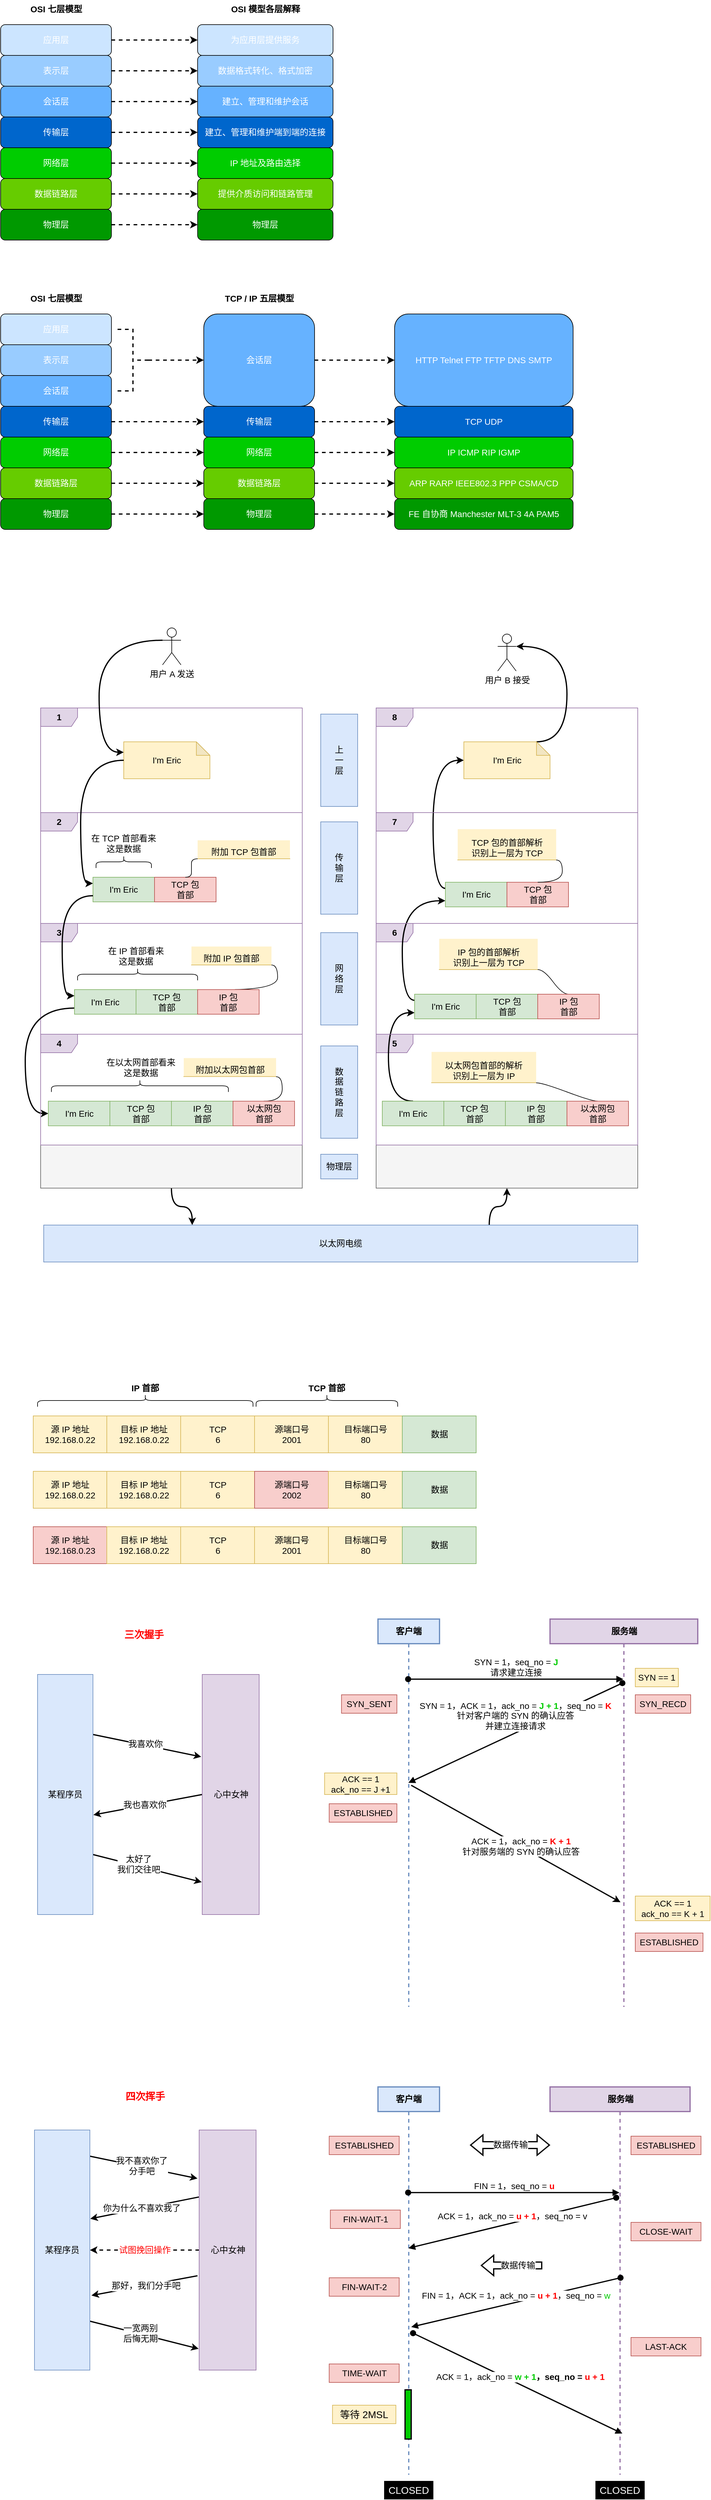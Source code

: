 <mxfile version="20.0.4" type="github">
  <diagram id="EqkMN6x5gmmCwvLWcZxL" name="Page-1">
    <mxGraphModel dx="1318" dy="820" grid="1" gridSize="10" guides="1" tooltips="1" connect="1" arrows="1" fold="1" page="1" pageScale="1" pageWidth="827" pageHeight="1169" math="0" shadow="0">
      <root>
        <mxCell id="0" />
        <mxCell id="1" parent="0" />
        <mxCell id="gdBhO-j0hfEyFmwO9zqc-104" value="" style="rounded=0;whiteSpace=wrap;html=1;sketch=0;fontSize=14;strokeWidth=1;fillColor=#f5f5f5;fontColor=#333333;strokeColor=#666666;" vertex="1" parent="1">
          <mxGeometry x="770" y="2030" width="425" height="70" as="geometry" />
        </mxCell>
        <mxCell id="gdBhO-j0hfEyFmwO9zqc-144" style="edgeStyle=orthogonalEdgeStyle;curved=1;rounded=0;sketch=0;orthogonalLoop=1;jettySize=auto;html=1;exitX=0.5;exitY=1;exitDx=0;exitDy=0;entryX=0.25;entryY=0;entryDx=0;entryDy=0;fontSize=14;fontColor=#000000;strokeWidth=2;" edge="1" parent="1" source="gdBhO-j0hfEyFmwO9zqc-102" target="gdBhO-j0hfEyFmwO9zqc-143">
          <mxGeometry relative="1" as="geometry" />
        </mxCell>
        <mxCell id="gdBhO-j0hfEyFmwO9zqc-102" value="" style="rounded=0;whiteSpace=wrap;html=1;sketch=0;fontSize=14;strokeWidth=1;fillColor=#f5f5f5;fontColor=#333333;strokeColor=#666666;" vertex="1" parent="1">
          <mxGeometry x="225" y="2030" width="425" height="70" as="geometry" />
        </mxCell>
        <mxCell id="gdBhO-j0hfEyFmwO9zqc-49" value="" style="group;sketch=0;" vertex="1" connectable="0" parent="1">
          <mxGeometry x="160" y="170" width="540" height="390" as="geometry" />
        </mxCell>
        <mxCell id="gdBhO-j0hfEyFmwO9zqc-1" value="应用层" style="rounded=1;whiteSpace=wrap;html=1;sketch=0;fillColor=#CCE5FF;fontColor=#FFFFFF;fontSize=14;" vertex="1" parent="gdBhO-j0hfEyFmwO9zqc-49">
          <mxGeometry y="40" width="180" height="50" as="geometry" />
        </mxCell>
        <mxCell id="gdBhO-j0hfEyFmwO9zqc-2" value="表示层" style="rounded=1;whiteSpace=wrap;html=1;sketch=0;fillColor=#99CCFF;fontColor=#FFFFFF;fontSize=14;" vertex="1" parent="gdBhO-j0hfEyFmwO9zqc-49">
          <mxGeometry y="90" width="180" height="50" as="geometry" />
        </mxCell>
        <mxCell id="gdBhO-j0hfEyFmwO9zqc-3" value="会话层" style="rounded=1;whiteSpace=wrap;html=1;sketch=0;fillColor=#66B2FF;fontColor=#FFFFFF;fontSize=14;" vertex="1" parent="gdBhO-j0hfEyFmwO9zqc-49">
          <mxGeometry y="140" width="180" height="50" as="geometry" />
        </mxCell>
        <mxCell id="gdBhO-j0hfEyFmwO9zqc-4" value="传输层" style="rounded=1;whiteSpace=wrap;html=1;sketch=0;fillColor=#0066CC;fontColor=#FFFFFF;fontSize=14;" vertex="1" parent="gdBhO-j0hfEyFmwO9zqc-49">
          <mxGeometry y="190" width="180" height="50" as="geometry" />
        </mxCell>
        <mxCell id="gdBhO-j0hfEyFmwO9zqc-5" value="网络层" style="rounded=1;whiteSpace=wrap;html=1;sketch=0;fillColor=#00CC00;fontColor=#FFFFFF;fontSize=14;" vertex="1" parent="gdBhO-j0hfEyFmwO9zqc-49">
          <mxGeometry y="240" width="180" height="50" as="geometry" />
        </mxCell>
        <mxCell id="gdBhO-j0hfEyFmwO9zqc-6" value="数据链路层" style="rounded=1;whiteSpace=wrap;html=1;sketch=0;fillColor=#66CC00;fontColor=#FFFFFF;fontSize=14;" vertex="1" parent="gdBhO-j0hfEyFmwO9zqc-49">
          <mxGeometry y="290" width="180" height="50" as="geometry" />
        </mxCell>
        <mxCell id="gdBhO-j0hfEyFmwO9zqc-7" value="物理层" style="rounded=1;whiteSpace=wrap;html=1;sketch=0;fillColor=#009900;fontColor=#FFFFFF;fontSize=14;" vertex="1" parent="gdBhO-j0hfEyFmwO9zqc-49">
          <mxGeometry y="340" width="180" height="50" as="geometry" />
        </mxCell>
        <mxCell id="gdBhO-j0hfEyFmwO9zqc-8" value="为应用层提供服务" style="rounded=1;whiteSpace=wrap;html=1;sketch=0;fillColor=#CCE5FF;fontColor=#FFFFFF;fontSize=14;" vertex="1" parent="gdBhO-j0hfEyFmwO9zqc-49">
          <mxGeometry x="320" y="40" width="220" height="50" as="geometry" />
        </mxCell>
        <mxCell id="gdBhO-j0hfEyFmwO9zqc-9" style="edgeStyle=orthogonalEdgeStyle;rounded=0;orthogonalLoop=1;jettySize=auto;html=1;exitX=1;exitY=0.5;exitDx=0;exitDy=0;fontColor=#FFFFFF;fontSize=14;dashed=1;strokeWidth=2;sketch=0;" edge="1" parent="gdBhO-j0hfEyFmwO9zqc-49" source="gdBhO-j0hfEyFmwO9zqc-1" target="gdBhO-j0hfEyFmwO9zqc-8">
          <mxGeometry relative="1" as="geometry" />
        </mxCell>
        <mxCell id="gdBhO-j0hfEyFmwO9zqc-10" value="数据格式转化、格式加密" style="rounded=1;whiteSpace=wrap;html=1;sketch=0;fillColor=#99CCFF;fontColor=#FFFFFF;fontSize=14;" vertex="1" parent="gdBhO-j0hfEyFmwO9zqc-49">
          <mxGeometry x="320" y="90" width="220" height="50" as="geometry" />
        </mxCell>
        <mxCell id="gdBhO-j0hfEyFmwO9zqc-11" style="edgeStyle=orthogonalEdgeStyle;rounded=0;orthogonalLoop=1;jettySize=auto;html=1;exitX=1;exitY=0.5;exitDx=0;exitDy=0;entryX=0;entryY=0.5;entryDx=0;entryDy=0;fontColor=#FFFFFF;fontSize=14;dashed=1;strokeWidth=2;sketch=0;" edge="1" parent="gdBhO-j0hfEyFmwO9zqc-49" source="gdBhO-j0hfEyFmwO9zqc-2" target="gdBhO-j0hfEyFmwO9zqc-10">
          <mxGeometry relative="1" as="geometry" />
        </mxCell>
        <mxCell id="gdBhO-j0hfEyFmwO9zqc-12" value="建立、管理和维护会话" style="rounded=1;whiteSpace=wrap;html=1;sketch=0;fillColor=#66B2FF;fontColor=#FFFFFF;fontSize=14;" vertex="1" parent="gdBhO-j0hfEyFmwO9zqc-49">
          <mxGeometry x="320" y="140" width="220" height="50" as="geometry" />
        </mxCell>
        <mxCell id="gdBhO-j0hfEyFmwO9zqc-13" style="edgeStyle=orthogonalEdgeStyle;rounded=0;orthogonalLoop=1;jettySize=auto;html=1;exitX=1;exitY=0.5;exitDx=0;exitDy=0;fontColor=#FFFFFF;fontSize=14;dashed=1;strokeWidth=2;sketch=0;" edge="1" parent="gdBhO-j0hfEyFmwO9zqc-49" source="gdBhO-j0hfEyFmwO9zqc-3" target="gdBhO-j0hfEyFmwO9zqc-12">
          <mxGeometry relative="1" as="geometry" />
        </mxCell>
        <mxCell id="gdBhO-j0hfEyFmwO9zqc-16" value="建立、管理和维护端到端的连接" style="rounded=1;whiteSpace=wrap;html=1;sketch=0;fillColor=#0066CC;fontColor=#FFFFFF;fontSize=14;" vertex="1" parent="gdBhO-j0hfEyFmwO9zqc-49">
          <mxGeometry x="320" y="190" width="220" height="50" as="geometry" />
        </mxCell>
        <mxCell id="gdBhO-j0hfEyFmwO9zqc-17" style="edgeStyle=orthogonalEdgeStyle;rounded=0;orthogonalLoop=1;jettySize=auto;html=1;exitX=1;exitY=0.5;exitDx=0;exitDy=0;fontColor=#FFFFFF;fontSize=14;dashed=1;strokeWidth=2;sketch=0;" edge="1" parent="gdBhO-j0hfEyFmwO9zqc-49" source="gdBhO-j0hfEyFmwO9zqc-4" target="gdBhO-j0hfEyFmwO9zqc-16">
          <mxGeometry relative="1" as="geometry" />
        </mxCell>
        <mxCell id="gdBhO-j0hfEyFmwO9zqc-18" value="IP 地址及路由选择" style="rounded=1;whiteSpace=wrap;html=1;sketch=0;fillColor=#00CC00;fontColor=#FFFFFF;fontSize=14;" vertex="1" parent="gdBhO-j0hfEyFmwO9zqc-49">
          <mxGeometry x="320" y="240" width="220" height="50" as="geometry" />
        </mxCell>
        <mxCell id="gdBhO-j0hfEyFmwO9zqc-19" style="edgeStyle=orthogonalEdgeStyle;rounded=0;orthogonalLoop=1;jettySize=auto;html=1;exitX=1;exitY=0.5;exitDx=0;exitDy=0;fontSize=14;fontColor=#FFFFFF;dashed=1;strokeWidth=2;sketch=0;" edge="1" parent="gdBhO-j0hfEyFmwO9zqc-49" source="gdBhO-j0hfEyFmwO9zqc-5" target="gdBhO-j0hfEyFmwO9zqc-18">
          <mxGeometry relative="1" as="geometry" />
        </mxCell>
        <mxCell id="gdBhO-j0hfEyFmwO9zqc-20" value="提供介质访问和链路管理" style="rounded=1;whiteSpace=wrap;html=1;sketch=0;fillColor=#66CC00;fontColor=#FFFFFF;fontSize=14;" vertex="1" parent="gdBhO-j0hfEyFmwO9zqc-49">
          <mxGeometry x="320" y="290" width="220" height="50" as="geometry" />
        </mxCell>
        <mxCell id="gdBhO-j0hfEyFmwO9zqc-21" style="edgeStyle=orthogonalEdgeStyle;rounded=0;orthogonalLoop=1;jettySize=auto;html=1;exitX=1;exitY=0.5;exitDx=0;exitDy=0;entryX=0;entryY=0.5;entryDx=0;entryDy=0;fontSize=14;fontColor=#FFFFFF;dashed=1;strokeWidth=2;sketch=0;" edge="1" parent="gdBhO-j0hfEyFmwO9zqc-49" source="gdBhO-j0hfEyFmwO9zqc-6" target="gdBhO-j0hfEyFmwO9zqc-20">
          <mxGeometry relative="1" as="geometry" />
        </mxCell>
        <mxCell id="gdBhO-j0hfEyFmwO9zqc-22" value="物理层" style="rounded=1;whiteSpace=wrap;html=1;sketch=0;fillColor=#009900;fontColor=#FFFFFF;fontSize=14;" vertex="1" parent="gdBhO-j0hfEyFmwO9zqc-49">
          <mxGeometry x="320" y="340" width="220" height="50" as="geometry" />
        </mxCell>
        <mxCell id="gdBhO-j0hfEyFmwO9zqc-23" style="edgeStyle=orthogonalEdgeStyle;rounded=0;orthogonalLoop=1;jettySize=auto;html=1;exitX=1;exitY=0.5;exitDx=0;exitDy=0;fontSize=14;fontColor=#FFFFFF;dashed=1;strokeWidth=2;sketch=0;" edge="1" parent="gdBhO-j0hfEyFmwO9zqc-49" source="gdBhO-j0hfEyFmwO9zqc-7" target="gdBhO-j0hfEyFmwO9zqc-22">
          <mxGeometry relative="1" as="geometry" />
        </mxCell>
        <mxCell id="gdBhO-j0hfEyFmwO9zqc-24" value="&lt;font color=&quot;#000000&quot;&gt;OSI 七层模型&lt;/font&gt;" style="text;html=1;strokeColor=none;fillColor=none;align=center;verticalAlign=middle;whiteSpace=wrap;rounded=0;sketch=0;fontSize=14;fontColor=#FFFFFF;fontStyle=1" vertex="1" parent="gdBhO-j0hfEyFmwO9zqc-49">
          <mxGeometry x="37.5" width="105" height="30" as="geometry" />
        </mxCell>
        <mxCell id="gdBhO-j0hfEyFmwO9zqc-25" value="&lt;font color=&quot;#000000&quot;&gt;OSI 模型各层解释&lt;/font&gt;" style="text;html=1;strokeColor=none;fillColor=none;align=center;verticalAlign=middle;whiteSpace=wrap;rounded=0;sketch=0;fontSize=14;fontColor=#FFFFFF;fontStyle=1" vertex="1" parent="gdBhO-j0hfEyFmwO9zqc-49">
          <mxGeometry x="362.5" width="135" height="30" as="geometry" />
        </mxCell>
        <mxCell id="gdBhO-j0hfEyFmwO9zqc-60" value="" style="group" vertex="1" connectable="0" parent="1">
          <mxGeometry x="160" y="640" width="930" height="390" as="geometry" />
        </mxCell>
        <mxCell id="gdBhO-j0hfEyFmwO9zqc-26" value="应用层" style="rounded=1;whiteSpace=wrap;html=1;sketch=0;fillColor=#CCE5FF;fontColor=#FFFFFF;fontSize=14;" vertex="1" parent="gdBhO-j0hfEyFmwO9zqc-60">
          <mxGeometry y="40" width="180" height="50" as="geometry" />
        </mxCell>
        <mxCell id="gdBhO-j0hfEyFmwO9zqc-27" value="表示层" style="rounded=1;whiteSpace=wrap;html=1;sketch=0;fillColor=#99CCFF;fontColor=#FFFFFF;fontSize=14;" vertex="1" parent="gdBhO-j0hfEyFmwO9zqc-60">
          <mxGeometry y="90" width="180" height="50" as="geometry" />
        </mxCell>
        <mxCell id="gdBhO-j0hfEyFmwO9zqc-28" value="会话层" style="rounded=1;whiteSpace=wrap;html=1;sketch=0;fillColor=#66B2FF;fontColor=#FFFFFF;fontSize=14;" vertex="1" parent="gdBhO-j0hfEyFmwO9zqc-60">
          <mxGeometry y="140" width="180" height="50" as="geometry" />
        </mxCell>
        <mxCell id="gdBhO-j0hfEyFmwO9zqc-29" value="传输层" style="rounded=1;whiteSpace=wrap;html=1;sketch=0;fillColor=#0066CC;fontColor=#FFFFFF;fontSize=14;" vertex="1" parent="gdBhO-j0hfEyFmwO9zqc-60">
          <mxGeometry y="190" width="180" height="50" as="geometry" />
        </mxCell>
        <mxCell id="gdBhO-j0hfEyFmwO9zqc-30" value="网络层" style="rounded=1;whiteSpace=wrap;html=1;sketch=0;fillColor=#00CC00;fontColor=#FFFFFF;fontSize=14;" vertex="1" parent="gdBhO-j0hfEyFmwO9zqc-60">
          <mxGeometry y="240" width="180" height="50" as="geometry" />
        </mxCell>
        <mxCell id="gdBhO-j0hfEyFmwO9zqc-31" value="数据链路层" style="rounded=1;whiteSpace=wrap;html=1;sketch=0;fillColor=#66CC00;fontColor=#FFFFFF;fontSize=14;" vertex="1" parent="gdBhO-j0hfEyFmwO9zqc-60">
          <mxGeometry y="290" width="180" height="50" as="geometry" />
        </mxCell>
        <mxCell id="gdBhO-j0hfEyFmwO9zqc-32" value="物理层" style="rounded=1;whiteSpace=wrap;html=1;sketch=0;fillColor=#009900;fontColor=#FFFFFF;fontSize=14;" vertex="1" parent="gdBhO-j0hfEyFmwO9zqc-60">
          <mxGeometry y="340" width="180" height="50" as="geometry" />
        </mxCell>
        <mxCell id="gdBhO-j0hfEyFmwO9zqc-33" value="&lt;span style=&quot;color: rgb(0, 0, 0);&quot;&gt;OSI 七层模型&lt;/span&gt;" style="text;html=1;strokeColor=none;fillColor=none;align=center;verticalAlign=middle;whiteSpace=wrap;rounded=0;sketch=0;fontSize=14;fontColor=#FFFFFF;fontStyle=1" vertex="1" parent="gdBhO-j0hfEyFmwO9zqc-60">
          <mxGeometry x="37.5" width="105" height="30" as="geometry" />
        </mxCell>
        <mxCell id="gdBhO-j0hfEyFmwO9zqc-36" value="会话层" style="rounded=1;whiteSpace=wrap;html=1;sketch=0;fillColor=#66B2FF;fontColor=#FFFFFF;fontSize=14;" vertex="1" parent="gdBhO-j0hfEyFmwO9zqc-60">
          <mxGeometry x="330" y="40" width="180" height="150" as="geometry" />
        </mxCell>
        <mxCell id="gdBhO-j0hfEyFmwO9zqc-37" value="传输层" style="rounded=1;whiteSpace=wrap;html=1;sketch=0;fillColor=#0066CC;fontColor=#FFFFFF;fontSize=14;" vertex="1" parent="gdBhO-j0hfEyFmwO9zqc-60">
          <mxGeometry x="330" y="190" width="180" height="50" as="geometry" />
        </mxCell>
        <mxCell id="gdBhO-j0hfEyFmwO9zqc-44" style="edgeStyle=orthogonalEdgeStyle;rounded=0;orthogonalLoop=1;jettySize=auto;html=1;exitX=1;exitY=0.5;exitDx=0;exitDy=0;dashed=1;fontSize=14;fontColor=#000000;strokeWidth=2;" edge="1" parent="gdBhO-j0hfEyFmwO9zqc-60" source="gdBhO-j0hfEyFmwO9zqc-29" target="gdBhO-j0hfEyFmwO9zqc-37">
          <mxGeometry relative="1" as="geometry" />
        </mxCell>
        <mxCell id="gdBhO-j0hfEyFmwO9zqc-38" value="网络层" style="rounded=1;whiteSpace=wrap;html=1;sketch=0;fillColor=#00CC00;fontColor=#FFFFFF;fontSize=14;" vertex="1" parent="gdBhO-j0hfEyFmwO9zqc-60">
          <mxGeometry x="330" y="240" width="180" height="50" as="geometry" />
        </mxCell>
        <mxCell id="gdBhO-j0hfEyFmwO9zqc-43" style="edgeStyle=orthogonalEdgeStyle;rounded=0;orthogonalLoop=1;jettySize=auto;html=1;exitX=1;exitY=0.5;exitDx=0;exitDy=0;entryX=0;entryY=0.5;entryDx=0;entryDy=0;dashed=1;fontSize=14;fontColor=#000000;strokeWidth=2;" edge="1" parent="gdBhO-j0hfEyFmwO9zqc-60" source="gdBhO-j0hfEyFmwO9zqc-30" target="gdBhO-j0hfEyFmwO9zqc-38">
          <mxGeometry relative="1" as="geometry" />
        </mxCell>
        <mxCell id="gdBhO-j0hfEyFmwO9zqc-39" value="数据链路层" style="rounded=1;whiteSpace=wrap;html=1;sketch=0;fillColor=#66CC00;fontColor=#FFFFFF;fontSize=14;" vertex="1" parent="gdBhO-j0hfEyFmwO9zqc-60">
          <mxGeometry x="330" y="290" width="180" height="50" as="geometry" />
        </mxCell>
        <mxCell id="gdBhO-j0hfEyFmwO9zqc-42" style="edgeStyle=orthogonalEdgeStyle;rounded=0;orthogonalLoop=1;jettySize=auto;html=1;exitX=1;exitY=0.5;exitDx=0;exitDy=0;entryX=0;entryY=0.5;entryDx=0;entryDy=0;dashed=1;fontSize=14;fontColor=#000000;strokeWidth=2;" edge="1" parent="gdBhO-j0hfEyFmwO9zqc-60" source="gdBhO-j0hfEyFmwO9zqc-31" target="gdBhO-j0hfEyFmwO9zqc-39">
          <mxGeometry relative="1" as="geometry" />
        </mxCell>
        <mxCell id="gdBhO-j0hfEyFmwO9zqc-40" value="物理层" style="rounded=1;whiteSpace=wrap;html=1;sketch=0;fillColor=#009900;fontColor=#FFFFFF;fontSize=14;" vertex="1" parent="gdBhO-j0hfEyFmwO9zqc-60">
          <mxGeometry x="330" y="340" width="180" height="50" as="geometry" />
        </mxCell>
        <mxCell id="gdBhO-j0hfEyFmwO9zqc-41" style="edgeStyle=orthogonalEdgeStyle;rounded=0;orthogonalLoop=1;jettySize=auto;html=1;exitX=1;exitY=0.5;exitDx=0;exitDy=0;entryX=0;entryY=0.5;entryDx=0;entryDy=0;dashed=1;fontSize=14;fontColor=#000000;strokeWidth=2;" edge="1" parent="gdBhO-j0hfEyFmwO9zqc-60" source="gdBhO-j0hfEyFmwO9zqc-32" target="gdBhO-j0hfEyFmwO9zqc-40">
          <mxGeometry relative="1" as="geometry" />
        </mxCell>
        <mxCell id="gdBhO-j0hfEyFmwO9zqc-46" style="edgeStyle=orthogonalEdgeStyle;rounded=0;orthogonalLoop=1;jettySize=auto;html=1;exitX=0;exitY=0.5;exitDx=0;exitDy=0;exitPerimeter=0;entryX=0;entryY=0.5;entryDx=0;entryDy=0;dashed=1;fontSize=14;fontColor=#000000;strokeWidth=2;" edge="1" parent="gdBhO-j0hfEyFmwO9zqc-60" source="gdBhO-j0hfEyFmwO9zqc-45" target="gdBhO-j0hfEyFmwO9zqc-36">
          <mxGeometry relative="1" as="geometry" />
        </mxCell>
        <mxCell id="gdBhO-j0hfEyFmwO9zqc-45" value="" style="strokeWidth=2;html=1;shape=mxgraph.flowchart.annotation_2;align=left;labelPosition=right;pointerEvents=1;sketch=0;fontSize=14;fontColor=#000000;fillColor=#80FF00;rotation=-180;dashed=1;" vertex="1" parent="gdBhO-j0hfEyFmwO9zqc-60">
          <mxGeometry x="190" y="65" width="50" height="100" as="geometry" />
        </mxCell>
        <mxCell id="gdBhO-j0hfEyFmwO9zqc-48" value="&lt;span style=&quot;color: rgb(0, 0, 0);&quot;&gt;TCP / IP 五层模型&lt;/span&gt;" style="text;html=1;strokeColor=none;fillColor=none;align=center;verticalAlign=middle;whiteSpace=wrap;rounded=0;sketch=0;fontSize=14;fontColor=#FFFFFF;fontStyle=1" vertex="1" parent="gdBhO-j0hfEyFmwO9zqc-60">
          <mxGeometry x="353.75" width="132.5" height="30" as="geometry" />
        </mxCell>
        <mxCell id="gdBhO-j0hfEyFmwO9zqc-50" value="FE 自协商 Manchester MLT-3 4A PAM5" style="rounded=1;whiteSpace=wrap;html=1;sketch=0;fillColor=#009900;fontColor=#FFFFFF;fontSize=14;" vertex="1" parent="gdBhO-j0hfEyFmwO9zqc-60">
          <mxGeometry x="640" y="340" width="290" height="50" as="geometry" />
        </mxCell>
        <mxCell id="gdBhO-j0hfEyFmwO9zqc-51" style="edgeStyle=orthogonalEdgeStyle;rounded=0;orthogonalLoop=1;jettySize=auto;html=1;exitX=1;exitY=0.5;exitDx=0;exitDy=0;entryX=0;entryY=0.5;entryDx=0;entryDy=0;dashed=1;fontSize=14;fontColor=#000000;strokeWidth=2;" edge="1" parent="gdBhO-j0hfEyFmwO9zqc-60" source="gdBhO-j0hfEyFmwO9zqc-40" target="gdBhO-j0hfEyFmwO9zqc-50">
          <mxGeometry relative="1" as="geometry" />
        </mxCell>
        <mxCell id="gdBhO-j0hfEyFmwO9zqc-52" value="ARP RARP IEEE802.3 PPP CSMA/CD" style="rounded=1;whiteSpace=wrap;html=1;sketch=0;fillColor=#66CC00;fontColor=#FFFFFF;fontSize=14;" vertex="1" parent="gdBhO-j0hfEyFmwO9zqc-60">
          <mxGeometry x="640" y="290" width="290" height="50" as="geometry" />
        </mxCell>
        <mxCell id="gdBhO-j0hfEyFmwO9zqc-53" style="edgeStyle=orthogonalEdgeStyle;rounded=0;orthogonalLoop=1;jettySize=auto;html=1;exitX=1;exitY=0.5;exitDx=0;exitDy=0;entryX=0;entryY=0.5;entryDx=0;entryDy=0;dashed=1;fontSize=14;fontColor=#000000;strokeWidth=2;" edge="1" parent="gdBhO-j0hfEyFmwO9zqc-60" source="gdBhO-j0hfEyFmwO9zqc-39" target="gdBhO-j0hfEyFmwO9zqc-52">
          <mxGeometry relative="1" as="geometry" />
        </mxCell>
        <mxCell id="gdBhO-j0hfEyFmwO9zqc-54" value="IP ICMP RIP IGMP" style="rounded=1;whiteSpace=wrap;html=1;sketch=0;fillColor=#00CC00;fontColor=#FFFFFF;fontSize=14;" vertex="1" parent="gdBhO-j0hfEyFmwO9zqc-60">
          <mxGeometry x="640" y="240" width="290" height="50" as="geometry" />
        </mxCell>
        <mxCell id="gdBhO-j0hfEyFmwO9zqc-59" style="edgeStyle=orthogonalEdgeStyle;rounded=0;orthogonalLoop=1;jettySize=auto;html=1;exitX=1;exitY=0.5;exitDx=0;exitDy=0;dashed=1;fontSize=14;fontColor=#000000;strokeWidth=2;" edge="1" parent="gdBhO-j0hfEyFmwO9zqc-60" source="gdBhO-j0hfEyFmwO9zqc-38" target="gdBhO-j0hfEyFmwO9zqc-54">
          <mxGeometry relative="1" as="geometry" />
        </mxCell>
        <mxCell id="gdBhO-j0hfEyFmwO9zqc-55" value="TCP UDP" style="rounded=1;whiteSpace=wrap;html=1;sketch=0;fillColor=#0066CC;fontColor=#FFFFFF;fontSize=14;" vertex="1" parent="gdBhO-j0hfEyFmwO9zqc-60">
          <mxGeometry x="640" y="190" width="290" height="50" as="geometry" />
        </mxCell>
        <mxCell id="gdBhO-j0hfEyFmwO9zqc-58" style="edgeStyle=orthogonalEdgeStyle;rounded=0;orthogonalLoop=1;jettySize=auto;html=1;exitX=1;exitY=0.5;exitDx=0;exitDy=0;dashed=1;fontSize=14;fontColor=#000000;strokeWidth=2;" edge="1" parent="gdBhO-j0hfEyFmwO9zqc-60" source="gdBhO-j0hfEyFmwO9zqc-37" target="gdBhO-j0hfEyFmwO9zqc-55">
          <mxGeometry relative="1" as="geometry" />
        </mxCell>
        <mxCell id="gdBhO-j0hfEyFmwO9zqc-56" value="HTTP Telnet FTP TFTP DNS SMTP" style="rounded=1;whiteSpace=wrap;html=1;sketch=0;fillColor=#66B2FF;fontColor=#FFFFFF;fontSize=14;" vertex="1" parent="gdBhO-j0hfEyFmwO9zqc-60">
          <mxGeometry x="640" y="40" width="290" height="150" as="geometry" />
        </mxCell>
        <mxCell id="gdBhO-j0hfEyFmwO9zqc-57" style="edgeStyle=orthogonalEdgeStyle;rounded=0;orthogonalLoop=1;jettySize=auto;html=1;exitX=1;exitY=0.5;exitDx=0;exitDy=0;dashed=1;fontSize=14;fontColor=#000000;strokeWidth=2;" edge="1" parent="gdBhO-j0hfEyFmwO9zqc-60" source="gdBhO-j0hfEyFmwO9zqc-36" target="gdBhO-j0hfEyFmwO9zqc-56">
          <mxGeometry relative="1" as="geometry" />
        </mxCell>
        <mxCell id="gdBhO-j0hfEyFmwO9zqc-61" value="1" style="shape=umlFrame;whiteSpace=wrap;html=1;shadow=0;labelBackgroundColor=none;fontSize=14;fillColor=#e1d5e7;sketch=0;strokeWidth=1;strokeColor=#9673a6;fontStyle=1" vertex="1" parent="1">
          <mxGeometry x="225" y="1320" width="425" height="170" as="geometry" />
        </mxCell>
        <mxCell id="gdBhO-j0hfEyFmwO9zqc-63" value="I&#39;m Eric" style="shape=note;whiteSpace=wrap;html=1;backgroundOutline=1;darkOpacity=0.05;sketch=0;fontSize=14;strokeWidth=1;fillColor=#fff2cc;strokeColor=#d6b656;size=22;" vertex="1" parent="1">
          <mxGeometry x="360" y="1375" width="140" height="60" as="geometry" />
        </mxCell>
        <mxCell id="gdBhO-j0hfEyFmwO9zqc-64" value="2" style="shape=umlFrame;whiteSpace=wrap;html=1;shadow=0;labelBackgroundColor=none;fontSize=14;fillColor=#e1d5e7;sketch=0;strokeWidth=1;strokeColor=#9673a6;fontStyle=1" vertex="1" parent="1">
          <mxGeometry x="225" y="1490" width="425" height="180" as="geometry" />
        </mxCell>
        <mxCell id="gdBhO-j0hfEyFmwO9zqc-66" value="I&#39;m Eric" style="rounded=0;whiteSpace=wrap;html=1;sketch=0;fontSize=14;strokeWidth=1;fillColor=#d5e8d4;strokeColor=#82b366;" vertex="1" parent="1">
          <mxGeometry x="310" y="1595" width="100" height="40" as="geometry" />
        </mxCell>
        <mxCell id="gdBhO-j0hfEyFmwO9zqc-67" value="TCP 包&lt;br&gt;首部" style="rounded=0;whiteSpace=wrap;html=1;sketch=0;fontSize=14;strokeWidth=1;fillColor=#f8cecc;strokeColor=#b85450;" vertex="1" parent="1">
          <mxGeometry x="410" y="1595" width="100" height="40" as="geometry" />
        </mxCell>
        <mxCell id="gdBhO-j0hfEyFmwO9zqc-68" value="" style="shape=curlyBracket;whiteSpace=wrap;html=1;rounded=1;sketch=0;fontSize=14;fontColor=#000000;strokeWidth=1;fillColor=#00CC00;rotation=90;" vertex="1" parent="1">
          <mxGeometry x="350" y="1525" width="20" height="90" as="geometry" />
        </mxCell>
        <mxCell id="gdBhO-j0hfEyFmwO9zqc-69" value="在 TCP 首部看来&lt;br&gt;这是数据" style="text;html=1;strokeColor=none;fillColor=none;align=center;verticalAlign=middle;whiteSpace=wrap;rounded=0;sketch=0;fontSize=14;fontColor=#000000;" vertex="1" parent="1">
          <mxGeometry x="300" y="1525" width="120" height="30" as="geometry" />
        </mxCell>
        <mxCell id="gdBhO-j0hfEyFmwO9zqc-71" value="附加 TCP 包首部" style="whiteSpace=wrap;html=1;shape=partialRectangle;top=0;left=0;bottom=1;right=0;points=[[0,1],[1,1]];fillColor=#fff2cc;align=center;verticalAlign=bottom;routingCenterY=0.5;snapToPoint=1;recursiveResize=0;autosize=1;treeFolding=1;treeMoving=1;newEdgeStyle={&quot;edgeStyle&quot;:&quot;entityRelationEdgeStyle&quot;,&quot;startArrow&quot;:&quot;none&quot;,&quot;endArrow&quot;:&quot;none&quot;,&quot;segment&quot;:10,&quot;curved&quot;:1};sketch=0;fontSize=14;strokeWidth=1;strokeColor=#d6b656;" vertex="1" parent="1">
          <mxGeometry x="480" y="1535" width="150" height="30" as="geometry" />
        </mxCell>
        <mxCell id="gdBhO-j0hfEyFmwO9zqc-72" value="" style="edgeStyle=entityRelationEdgeStyle;startArrow=none;endArrow=none;segment=10;curved=1;rounded=0;fontColor=#000000;sketch=0;fontSize=14;strokeWidth=1;exitX=0.5;exitY=0;exitDx=0;exitDy=0;" edge="1" target="gdBhO-j0hfEyFmwO9zqc-71" parent="1" source="gdBhO-j0hfEyFmwO9zqc-67">
          <mxGeometry relative="1" as="geometry">
            <mxPoint x="480" y="1560" as="sourcePoint" />
          </mxGeometry>
        </mxCell>
        <mxCell id="gdBhO-j0hfEyFmwO9zqc-79" value="3" style="shape=umlFrame;whiteSpace=wrap;html=1;shadow=0;labelBackgroundColor=none;fontSize=14;fillColor=#e1d5e7;sketch=0;strokeWidth=1;strokeColor=#9673a6;fontStyle=1" vertex="1" parent="1">
          <mxGeometry x="225" y="1670" width="425" height="180" as="geometry" />
        </mxCell>
        <mxCell id="gdBhO-j0hfEyFmwO9zqc-135" style="edgeStyle=orthogonalEdgeStyle;curved=1;rounded=0;sketch=0;orthogonalLoop=1;jettySize=auto;html=1;exitX=0;exitY=0.75;exitDx=0;exitDy=0;entryX=0;entryY=0.5;entryDx=0;entryDy=0;fontSize=14;fontColor=#000000;strokeWidth=2;" edge="1" parent="1" source="gdBhO-j0hfEyFmwO9zqc-81" target="gdBhO-j0hfEyFmwO9zqc-90">
          <mxGeometry relative="1" as="geometry">
            <Array as="points">
              <mxPoint x="200" y="1808" />
              <mxPoint x="200" y="1979" />
            </Array>
          </mxGeometry>
        </mxCell>
        <mxCell id="gdBhO-j0hfEyFmwO9zqc-81" value="I&#39;m Eric" style="rounded=0;whiteSpace=wrap;html=1;sketch=0;fontSize=14;strokeWidth=1;fillColor=#d5e8d4;strokeColor=#82b366;" vertex="1" parent="1">
          <mxGeometry x="280" y="1777.5" width="100" height="40" as="geometry" />
        </mxCell>
        <mxCell id="gdBhO-j0hfEyFmwO9zqc-82" value="TCP 包&lt;br&gt;首部" style="rounded=0;whiteSpace=wrap;html=1;sketch=0;fontSize=14;strokeWidth=1;fillColor=#d5e8d4;strokeColor=#82b366;" vertex="1" parent="1">
          <mxGeometry x="380" y="1777.5" width="100" height="40" as="geometry" />
        </mxCell>
        <mxCell id="gdBhO-j0hfEyFmwO9zqc-83" value="" style="shape=curlyBracket;whiteSpace=wrap;html=1;rounded=1;sketch=0;fontSize=14;fontColor=#000000;strokeWidth=1;fillColor=#00CC00;rotation=90;" vertex="1" parent="1">
          <mxGeometry x="372.5" y="1655" width="20" height="195" as="geometry" />
        </mxCell>
        <mxCell id="gdBhO-j0hfEyFmwO9zqc-84" value="在 IP 首部看来&lt;br&gt;这是数据" style="text;html=1;strokeColor=none;fillColor=none;align=center;verticalAlign=middle;whiteSpace=wrap;rounded=0;sketch=0;fontSize=14;fontColor=#000000;" vertex="1" parent="1">
          <mxGeometry x="320" y="1707.5" width="120" height="30" as="geometry" />
        </mxCell>
        <mxCell id="gdBhO-j0hfEyFmwO9zqc-85" value="附加 IP 包首部" style="whiteSpace=wrap;html=1;shape=partialRectangle;top=0;left=0;bottom=1;right=0;points=[[0,1],[1,1]];fillColor=#fff2cc;align=center;verticalAlign=bottom;routingCenterY=0.5;snapToPoint=1;recursiveResize=0;autosize=1;treeFolding=1;treeMoving=1;newEdgeStyle={&quot;edgeStyle&quot;:&quot;entityRelationEdgeStyle&quot;,&quot;startArrow&quot;:&quot;none&quot;,&quot;endArrow&quot;:&quot;none&quot;,&quot;segment&quot;:10,&quot;curved&quot;:1};sketch=0;fontSize=14;strokeWidth=1;strokeColor=#d6b656;" vertex="1" parent="1">
          <mxGeometry x="470" y="1707.5" width="130" height="30" as="geometry" />
        </mxCell>
        <mxCell id="gdBhO-j0hfEyFmwO9zqc-86" value="" style="edgeStyle=entityRelationEdgeStyle;startArrow=none;endArrow=none;segment=10;curved=1;rounded=0;fontColor=#000000;sketch=0;fontSize=14;strokeWidth=1;exitX=0.5;exitY=0;exitDx=0;exitDy=0;" edge="1" parent="1" source="gdBhO-j0hfEyFmwO9zqc-87" target="gdBhO-j0hfEyFmwO9zqc-85">
          <mxGeometry relative="1" as="geometry">
            <mxPoint x="450" y="1742.5" as="sourcePoint" />
          </mxGeometry>
        </mxCell>
        <mxCell id="gdBhO-j0hfEyFmwO9zqc-87" value="IP 包&lt;br&gt;首部" style="rounded=0;whiteSpace=wrap;html=1;sketch=0;fontSize=14;strokeWidth=1;fillColor=#f8cecc;strokeColor=#b85450;" vertex="1" parent="1">
          <mxGeometry x="480" y="1777.5" width="100" height="40" as="geometry" />
        </mxCell>
        <mxCell id="gdBhO-j0hfEyFmwO9zqc-90" value="I&#39;m Eric" style="rounded=0;whiteSpace=wrap;html=1;sketch=0;fontSize=14;strokeWidth=1;fillColor=#d5e8d4;strokeColor=#82b366;" vertex="1" parent="1">
          <mxGeometry x="237.5" y="1958.75" width="100" height="40" as="geometry" />
        </mxCell>
        <mxCell id="gdBhO-j0hfEyFmwO9zqc-91" value="TCP 包&lt;br&gt;首部" style="rounded=0;whiteSpace=wrap;html=1;sketch=0;fontSize=14;strokeWidth=1;fillColor=#d5e8d4;strokeColor=#82b366;" vertex="1" parent="1">
          <mxGeometry x="337.5" y="1958.75" width="100" height="40" as="geometry" />
        </mxCell>
        <mxCell id="gdBhO-j0hfEyFmwO9zqc-92" value="" style="shape=curlyBracket;whiteSpace=wrap;html=1;rounded=1;sketch=0;fontSize=14;fontColor=#000000;strokeWidth=1;fillColor=#00CC00;rotation=90;" vertex="1" parent="1">
          <mxGeometry x="376.25" y="1790" width="20" height="287.5" as="geometry" />
        </mxCell>
        <mxCell id="gdBhO-j0hfEyFmwO9zqc-93" value="在以太网首部看来&lt;br&gt;这是数据" style="text;html=1;strokeColor=none;fillColor=none;align=center;verticalAlign=middle;whiteSpace=wrap;rounded=0;sketch=0;fontSize=14;fontColor=#000000;" vertex="1" parent="1">
          <mxGeometry x="327.5" y="1888.75" width="120" height="30" as="geometry" />
        </mxCell>
        <mxCell id="gdBhO-j0hfEyFmwO9zqc-94" value="附加以太网包首部" style="whiteSpace=wrap;html=1;shape=partialRectangle;top=0;left=0;bottom=1;right=0;points=[[0,1],[1,1]];fillColor=#fff2cc;align=center;verticalAlign=bottom;routingCenterY=0.5;snapToPoint=1;recursiveResize=0;autosize=1;treeFolding=1;treeMoving=1;newEdgeStyle={&quot;edgeStyle&quot;:&quot;entityRelationEdgeStyle&quot;,&quot;startArrow&quot;:&quot;none&quot;,&quot;endArrow&quot;:&quot;none&quot;,&quot;segment&quot;:10,&quot;curved&quot;:1};sketch=0;fontSize=14;strokeWidth=1;strokeColor=#d6b656;" vertex="1" parent="1">
          <mxGeometry x="457.5" y="1888.75" width="150" height="30" as="geometry" />
        </mxCell>
        <mxCell id="gdBhO-j0hfEyFmwO9zqc-95" value="" style="edgeStyle=entityRelationEdgeStyle;startArrow=none;endArrow=none;segment=10;curved=1;rounded=0;fontColor=#000000;sketch=0;fontSize=14;strokeWidth=1;exitX=0.5;exitY=0;exitDx=0;exitDy=0;" edge="1" parent="1" source="gdBhO-j0hfEyFmwO9zqc-97" target="gdBhO-j0hfEyFmwO9zqc-94">
          <mxGeometry relative="1" as="geometry">
            <mxPoint x="407.5" y="1923.75" as="sourcePoint" />
          </mxGeometry>
        </mxCell>
        <mxCell id="gdBhO-j0hfEyFmwO9zqc-96" value="IP 包&lt;br&gt;首部" style="rounded=0;whiteSpace=wrap;html=1;sketch=0;fontSize=14;strokeWidth=1;fillColor=#d5e8d4;strokeColor=#82b366;" vertex="1" parent="1">
          <mxGeometry x="437.5" y="1958.75" width="100" height="40" as="geometry" />
        </mxCell>
        <mxCell id="gdBhO-j0hfEyFmwO9zqc-97" value="以太网包&lt;br&gt;首部" style="rounded=0;whiteSpace=wrap;html=1;sketch=0;fontSize=14;strokeWidth=1;fillColor=#f8cecc;strokeColor=#b85450;" vertex="1" parent="1">
          <mxGeometry x="537.5" y="1958.75" width="100" height="40" as="geometry" />
        </mxCell>
        <mxCell id="gdBhO-j0hfEyFmwO9zqc-98" value="上&lt;br&gt;一&lt;br&gt;层" style="rounded=0;whiteSpace=wrap;html=1;sketch=0;fontSize=14;strokeWidth=1;fillColor=#dae8fc;strokeColor=#6c8ebf;" vertex="1" parent="1">
          <mxGeometry x="680" y="1330" width="60" height="150" as="geometry" />
        </mxCell>
        <mxCell id="gdBhO-j0hfEyFmwO9zqc-99" value="传&lt;br&gt;输&lt;br&gt;层" style="rounded=0;whiteSpace=wrap;html=1;sketch=0;fontSize=14;strokeWidth=1;fillColor=#dae8fc;strokeColor=#6c8ebf;" vertex="1" parent="1">
          <mxGeometry x="680" y="1505" width="60" height="150" as="geometry" />
        </mxCell>
        <mxCell id="gdBhO-j0hfEyFmwO9zqc-100" value="网&lt;br&gt;络&lt;br&gt;层" style="rounded=0;whiteSpace=wrap;html=1;sketch=0;fontSize=14;strokeWidth=1;fillColor=#dae8fc;strokeColor=#6c8ebf;" vertex="1" parent="1">
          <mxGeometry x="680" y="1685" width="60" height="150" as="geometry" />
        </mxCell>
        <mxCell id="gdBhO-j0hfEyFmwO9zqc-101" value="数&lt;br&gt;据&lt;br&gt;链&lt;br&gt;路&lt;br&gt;层" style="rounded=0;whiteSpace=wrap;html=1;sketch=0;fontSize=14;strokeWidth=1;fillColor=#dae8fc;strokeColor=#6c8ebf;" vertex="1" parent="1">
          <mxGeometry x="680" y="1869" width="60" height="150" as="geometry" />
        </mxCell>
        <mxCell id="gdBhO-j0hfEyFmwO9zqc-103" value="物理层" style="rounded=0;whiteSpace=wrap;html=1;sketch=0;fontSize=14;strokeWidth=1;fillColor=#dae8fc;strokeColor=#6c8ebf;" vertex="1" parent="1">
          <mxGeometry x="680" y="2045" width="60" height="40" as="geometry" />
        </mxCell>
        <mxCell id="gdBhO-j0hfEyFmwO9zqc-105" value="5" style="shape=umlFrame;whiteSpace=wrap;html=1;shadow=0;labelBackgroundColor=none;fontSize=14;fillColor=#e1d5e7;sketch=0;strokeWidth=1;strokeColor=#9673a6;fontStyle=1" vertex="1" parent="1">
          <mxGeometry x="770" y="1850" width="425" height="180" as="geometry" />
        </mxCell>
        <mxCell id="gdBhO-j0hfEyFmwO9zqc-137" style="edgeStyle=orthogonalEdgeStyle;curved=1;rounded=0;sketch=0;orthogonalLoop=1;jettySize=auto;html=1;exitX=0.5;exitY=0;exitDx=0;exitDy=0;entryX=0;entryY=0.75;entryDx=0;entryDy=0;fontSize=14;fontColor=#000000;strokeWidth=2;" edge="1" parent="1" source="gdBhO-j0hfEyFmwO9zqc-106" target="gdBhO-j0hfEyFmwO9zqc-115">
          <mxGeometry relative="1" as="geometry">
            <Array as="points">
              <mxPoint x="790" y="1959" />
              <mxPoint x="790" y="1815" />
            </Array>
          </mxGeometry>
        </mxCell>
        <mxCell id="gdBhO-j0hfEyFmwO9zqc-106" value="I&#39;m Eric" style="rounded=0;whiteSpace=wrap;html=1;sketch=0;fontSize=14;strokeWidth=1;fillColor=#d5e8d4;strokeColor=#82b366;" vertex="1" parent="1">
          <mxGeometry x="780" y="1958.75" width="100" height="40" as="geometry" />
        </mxCell>
        <mxCell id="gdBhO-j0hfEyFmwO9zqc-107" value="TCP 包&lt;br&gt;首部" style="rounded=0;whiteSpace=wrap;html=1;sketch=0;fontSize=14;strokeWidth=1;fillColor=#d5e8d4;strokeColor=#82b366;" vertex="1" parent="1">
          <mxGeometry x="880" y="1958.75" width="100" height="40" as="geometry" />
        </mxCell>
        <mxCell id="gdBhO-j0hfEyFmwO9zqc-110" value="以太网包首部的解析&lt;br&gt;识别上一层为 IP" style="whiteSpace=wrap;html=1;shape=partialRectangle;top=0;left=0;bottom=1;right=0;points=[[0,1],[1,1]];fillColor=#fff2cc;align=center;verticalAlign=bottom;routingCenterY=0.5;snapToPoint=1;recursiveResize=0;autosize=1;treeFolding=1;treeMoving=1;newEdgeStyle={&quot;edgeStyle&quot;:&quot;entityRelationEdgeStyle&quot;,&quot;startArrow&quot;:&quot;none&quot;,&quot;endArrow&quot;:&quot;none&quot;,&quot;segment&quot;:10,&quot;curved&quot;:1};sketch=0;fontSize=14;strokeWidth=1;strokeColor=#d6b656;" vertex="1" parent="1">
          <mxGeometry x="860" y="1878.75" width="170" height="50" as="geometry" />
        </mxCell>
        <mxCell id="gdBhO-j0hfEyFmwO9zqc-111" value="" style="edgeStyle=entityRelationEdgeStyle;startArrow=none;endArrow=none;segment=10;curved=1;rounded=0;fontColor=#000000;sketch=0;fontSize=14;strokeWidth=1;exitX=0.5;exitY=0;exitDx=0;exitDy=0;" edge="1" parent="1" source="gdBhO-j0hfEyFmwO9zqc-113" target="gdBhO-j0hfEyFmwO9zqc-110">
          <mxGeometry relative="1" as="geometry">
            <mxPoint x="950" y="1923.75" as="sourcePoint" />
          </mxGeometry>
        </mxCell>
        <mxCell id="gdBhO-j0hfEyFmwO9zqc-112" value="IP 包&lt;br&gt;首部" style="rounded=0;whiteSpace=wrap;html=1;sketch=0;fontSize=14;strokeWidth=1;fillColor=#d5e8d4;strokeColor=#82b366;" vertex="1" parent="1">
          <mxGeometry x="980" y="1958.75" width="100" height="40" as="geometry" />
        </mxCell>
        <mxCell id="gdBhO-j0hfEyFmwO9zqc-113" value="以太网包&lt;br&gt;首部" style="rounded=0;whiteSpace=wrap;html=1;sketch=0;fontSize=14;strokeWidth=1;fillColor=#f8cecc;strokeColor=#b85450;" vertex="1" parent="1">
          <mxGeometry x="1080" y="1958.75" width="100" height="40" as="geometry" />
        </mxCell>
        <mxCell id="gdBhO-j0hfEyFmwO9zqc-114" value="6" style="shape=umlFrame;whiteSpace=wrap;html=1;shadow=0;labelBackgroundColor=none;fontSize=14;fillColor=#e1d5e7;sketch=0;strokeWidth=1;strokeColor=#9673a6;fontStyle=1" vertex="1" parent="1">
          <mxGeometry x="770" y="1670" width="425" height="180" as="geometry" />
        </mxCell>
        <mxCell id="gdBhO-j0hfEyFmwO9zqc-138" style="edgeStyle=orthogonalEdgeStyle;curved=1;rounded=0;sketch=0;orthogonalLoop=1;jettySize=auto;html=1;exitX=0;exitY=0.25;exitDx=0;exitDy=0;entryX=0;entryY=0.75;entryDx=0;entryDy=0;fontSize=14;fontColor=#000000;strokeWidth=2;" edge="1" parent="1" source="gdBhO-j0hfEyFmwO9zqc-115" target="gdBhO-j0hfEyFmwO9zqc-121">
          <mxGeometry relative="1" as="geometry" />
        </mxCell>
        <mxCell id="gdBhO-j0hfEyFmwO9zqc-115" value="I&#39;m Eric" style="rounded=0;whiteSpace=wrap;html=1;sketch=0;fontSize=14;strokeWidth=1;fillColor=#d5e8d4;strokeColor=#82b366;" vertex="1" parent="1">
          <mxGeometry x="832.5" y="1785" width="100" height="40" as="geometry" />
        </mxCell>
        <mxCell id="gdBhO-j0hfEyFmwO9zqc-116" value="TCP 包&lt;br&gt;首部" style="rounded=0;whiteSpace=wrap;html=1;sketch=0;fontSize=14;strokeWidth=1;fillColor=#d5e8d4;strokeColor=#82b366;" vertex="1" parent="1">
          <mxGeometry x="932.5" y="1785" width="100" height="40" as="geometry" />
        </mxCell>
        <mxCell id="gdBhO-j0hfEyFmwO9zqc-117" value="IP 包的首部解析&lt;br&gt;识别上一层为 TCP" style="whiteSpace=wrap;html=1;shape=partialRectangle;top=0;left=0;bottom=1;right=0;points=[[0,1],[1,1]];fillColor=#fff2cc;align=center;verticalAlign=bottom;routingCenterY=0.5;snapToPoint=1;recursiveResize=0;autosize=1;treeFolding=1;treeMoving=1;newEdgeStyle={&quot;edgeStyle&quot;:&quot;entityRelationEdgeStyle&quot;,&quot;startArrow&quot;:&quot;none&quot;,&quot;endArrow&quot;:&quot;none&quot;,&quot;segment&quot;:10,&quot;curved&quot;:1};sketch=0;fontSize=14;strokeWidth=1;strokeColor=#d6b656;" vertex="1" parent="1">
          <mxGeometry x="872.5" y="1695" width="160" height="50" as="geometry" />
        </mxCell>
        <mxCell id="gdBhO-j0hfEyFmwO9zqc-118" value="" style="edgeStyle=entityRelationEdgeStyle;startArrow=none;endArrow=none;segment=10;curved=1;rounded=0;fontColor=#000000;sketch=0;fontSize=14;strokeWidth=1;exitX=0.5;exitY=0;exitDx=0;exitDy=0;" edge="1" parent="1" source="gdBhO-j0hfEyFmwO9zqc-119" target="gdBhO-j0hfEyFmwO9zqc-117">
          <mxGeometry relative="1" as="geometry">
            <mxPoint x="1182.5" y="1785" as="sourcePoint" />
          </mxGeometry>
        </mxCell>
        <mxCell id="gdBhO-j0hfEyFmwO9zqc-119" value="IP 包&lt;br&gt;首部" style="rounded=0;whiteSpace=wrap;html=1;sketch=0;fontSize=14;strokeWidth=1;fillColor=#f8cecc;strokeColor=#b85450;" vertex="1" parent="1">
          <mxGeometry x="1032.5" y="1785" width="100" height="40" as="geometry" />
        </mxCell>
        <mxCell id="gdBhO-j0hfEyFmwO9zqc-120" value="7" style="shape=umlFrame;whiteSpace=wrap;html=1;shadow=0;labelBackgroundColor=none;fontSize=14;fillColor=#e1d5e7;sketch=0;strokeWidth=1;strokeColor=#9673a6;fontStyle=1" vertex="1" parent="1">
          <mxGeometry x="770" y="1490" width="425" height="180" as="geometry" />
        </mxCell>
        <mxCell id="gdBhO-j0hfEyFmwO9zqc-139" style="edgeStyle=orthogonalEdgeStyle;curved=1;rounded=0;sketch=0;orthogonalLoop=1;jettySize=auto;html=1;exitX=0;exitY=0.25;exitDx=0;exitDy=0;entryX=0;entryY=0.5;entryDx=0;entryDy=0;entryPerimeter=0;fontSize=14;fontColor=#000000;strokeWidth=2;" edge="1" parent="1" source="gdBhO-j0hfEyFmwO9zqc-121" target="gdBhO-j0hfEyFmwO9zqc-127">
          <mxGeometry relative="1" as="geometry" />
        </mxCell>
        <mxCell id="gdBhO-j0hfEyFmwO9zqc-121" value="I&#39;m Eric" style="rounded=0;whiteSpace=wrap;html=1;sketch=0;fontSize=14;strokeWidth=1;fillColor=#d5e8d4;strokeColor=#82b366;" vertex="1" parent="1">
          <mxGeometry x="882.5" y="1603.13" width="100" height="40" as="geometry" />
        </mxCell>
        <mxCell id="gdBhO-j0hfEyFmwO9zqc-122" value="TCP 包&lt;br&gt;首部" style="rounded=0;whiteSpace=wrap;html=1;sketch=0;fontSize=14;strokeWidth=1;fillColor=#f8cecc;strokeColor=#b85450;" vertex="1" parent="1">
          <mxGeometry x="982.5" y="1603.13" width="100" height="40" as="geometry" />
        </mxCell>
        <mxCell id="gdBhO-j0hfEyFmwO9zqc-123" value="TCP 包的首部解析&lt;br&gt;识别上一层为 TCP" style="whiteSpace=wrap;html=1;shape=partialRectangle;top=0;left=0;bottom=1;right=0;points=[[0,1],[1,1]];fillColor=#fff2cc;align=center;verticalAlign=bottom;routingCenterY=0.5;snapToPoint=1;recursiveResize=0;autosize=1;treeFolding=1;treeMoving=1;newEdgeStyle={&quot;edgeStyle&quot;:&quot;entityRelationEdgeStyle&quot;,&quot;startArrow&quot;:&quot;none&quot;,&quot;endArrow&quot;:&quot;none&quot;,&quot;segment&quot;:10,&quot;curved&quot;:1};sketch=0;fontSize=14;strokeWidth=1;strokeColor=#d6b656;" vertex="1" parent="1">
          <mxGeometry x="902.5" y="1516.88" width="160" height="50" as="geometry" />
        </mxCell>
        <mxCell id="gdBhO-j0hfEyFmwO9zqc-124" value="" style="edgeStyle=entityRelationEdgeStyle;startArrow=none;endArrow=none;segment=10;curved=1;rounded=0;fontColor=#000000;sketch=0;fontSize=14;strokeWidth=1;exitX=0.5;exitY=0;exitDx=0;exitDy=0;" edge="1" parent="1" source="gdBhO-j0hfEyFmwO9zqc-122" target="gdBhO-j0hfEyFmwO9zqc-123">
          <mxGeometry relative="1" as="geometry">
            <mxPoint x="1132.5" y="1603.13" as="sourcePoint" />
          </mxGeometry>
        </mxCell>
        <mxCell id="gdBhO-j0hfEyFmwO9zqc-125" value="8" style="shape=umlFrame;whiteSpace=wrap;html=1;shadow=0;labelBackgroundColor=none;fontSize=14;fillColor=#e1d5e7;sketch=0;strokeWidth=1;strokeColor=#9673a6;fontStyle=1" vertex="1" parent="1">
          <mxGeometry x="770" y="1320" width="425" height="170" as="geometry" />
        </mxCell>
        <mxCell id="gdBhO-j0hfEyFmwO9zqc-142" style="edgeStyle=orthogonalEdgeStyle;curved=1;rounded=0;sketch=0;orthogonalLoop=1;jettySize=auto;html=1;exitX=0;exitY=0;exitDx=118;exitDy=0;exitPerimeter=0;entryX=1;entryY=0.333;entryDx=0;entryDy=0;entryPerimeter=0;fontSize=14;fontColor=#000000;strokeWidth=2;" edge="1" parent="1" source="gdBhO-j0hfEyFmwO9zqc-127" target="gdBhO-j0hfEyFmwO9zqc-141">
          <mxGeometry relative="1" as="geometry">
            <Array as="points">
              <mxPoint x="1080" y="1375" />
              <mxPoint x="1080" y="1220" />
            </Array>
          </mxGeometry>
        </mxCell>
        <mxCell id="gdBhO-j0hfEyFmwO9zqc-127" value="I&#39;m Eric" style="shape=note;whiteSpace=wrap;html=1;backgroundOutline=1;darkOpacity=0.05;sketch=0;fontSize=14;strokeWidth=1;fillColor=#fff2cc;strokeColor=#d6b656;size=22;" vertex="1" parent="1">
          <mxGeometry x="912.5" y="1375" width="140" height="60" as="geometry" />
        </mxCell>
        <mxCell id="gdBhO-j0hfEyFmwO9zqc-140" style="edgeStyle=orthogonalEdgeStyle;curved=1;rounded=0;sketch=0;orthogonalLoop=1;jettySize=auto;html=1;exitX=0;exitY=0.333;exitDx=0;exitDy=0;exitPerimeter=0;entryX=0;entryY=0.283;entryDx=0;entryDy=0;entryPerimeter=0;fontSize=14;fontColor=#000000;strokeWidth=2;" edge="1" parent="1" source="gdBhO-j0hfEyFmwO9zqc-128" target="gdBhO-j0hfEyFmwO9zqc-63">
          <mxGeometry relative="1" as="geometry">
            <Array as="points">
              <mxPoint x="320" y="1210" />
              <mxPoint x="320" y="1392" />
            </Array>
          </mxGeometry>
        </mxCell>
        <mxCell id="gdBhO-j0hfEyFmwO9zqc-128" value="用户 A 发送" style="shape=umlActor;verticalLabelPosition=bottom;verticalAlign=top;html=1;outlineConnect=0;sketch=0;fontSize=14;strokeWidth=1;" vertex="1" parent="1">
          <mxGeometry x="423" y="1190" width="30" height="60" as="geometry" />
        </mxCell>
        <mxCell id="gdBhO-j0hfEyFmwO9zqc-133" style="edgeStyle=orthogonalEdgeStyle;rounded=0;sketch=0;orthogonalLoop=1;jettySize=auto;html=1;exitX=0;exitY=0.5;exitDx=0;exitDy=0;exitPerimeter=0;entryX=0;entryY=0.25;entryDx=0;entryDy=0;fontSize=14;fontColor=#000000;strokeWidth=2;curved=1;" edge="1" parent="1" source="gdBhO-j0hfEyFmwO9zqc-63" target="gdBhO-j0hfEyFmwO9zqc-66">
          <mxGeometry relative="1" as="geometry" />
        </mxCell>
        <mxCell id="gdBhO-j0hfEyFmwO9zqc-134" style="edgeStyle=orthogonalEdgeStyle;curved=1;rounded=0;sketch=0;orthogonalLoop=1;jettySize=auto;html=1;exitX=0;exitY=0.75;exitDx=0;exitDy=0;entryX=0;entryY=0.25;entryDx=0;entryDy=0;fontSize=14;fontColor=#000000;strokeWidth=2;" edge="1" parent="1" source="gdBhO-j0hfEyFmwO9zqc-66" target="gdBhO-j0hfEyFmwO9zqc-81">
          <mxGeometry relative="1" as="geometry" />
        </mxCell>
        <mxCell id="gdBhO-j0hfEyFmwO9zqc-88" value="4" style="shape=umlFrame;whiteSpace=wrap;html=1;shadow=0;labelBackgroundColor=none;fontSize=14;fillColor=#e1d5e7;sketch=0;strokeWidth=1;strokeColor=#9673a6;fontStyle=1" vertex="1" parent="1">
          <mxGeometry x="225" y="1850" width="425" height="180" as="geometry" />
        </mxCell>
        <mxCell id="gdBhO-j0hfEyFmwO9zqc-141" value="用户 B 接受" style="shape=umlActor;verticalLabelPosition=bottom;verticalAlign=top;html=1;outlineConnect=0;sketch=0;fontSize=14;strokeWidth=1;" vertex="1" parent="1">
          <mxGeometry x="967.5" y="1200" width="30" height="60" as="geometry" />
        </mxCell>
        <mxCell id="gdBhO-j0hfEyFmwO9zqc-145" style="edgeStyle=orthogonalEdgeStyle;curved=1;rounded=0;sketch=0;orthogonalLoop=1;jettySize=auto;html=1;exitX=0.75;exitY=0;exitDx=0;exitDy=0;entryX=0.5;entryY=1;entryDx=0;entryDy=0;fontSize=14;fontColor=#000000;strokeWidth=2;" edge="1" parent="1" source="gdBhO-j0hfEyFmwO9zqc-143" target="gdBhO-j0hfEyFmwO9zqc-104">
          <mxGeometry relative="1" as="geometry" />
        </mxCell>
        <mxCell id="gdBhO-j0hfEyFmwO9zqc-143" value="以太网电缆" style="rounded=0;whiteSpace=wrap;html=1;sketch=0;fontSize=14;strokeWidth=1;fillColor=#dae8fc;strokeColor=#6c8ebf;" vertex="1" parent="1">
          <mxGeometry x="230" y="2160" width="965" height="60" as="geometry" />
        </mxCell>
        <mxCell id="gdBhO-j0hfEyFmwO9zqc-146" value="源 IP 地址&lt;br&gt;192.168.0.22" style="rounded=0;whiteSpace=wrap;html=1;sketch=0;fontSize=14;strokeWidth=1;fillColor=#fff2cc;strokeColor=#d6b656;" vertex="1" parent="1">
          <mxGeometry x="213" y="2470" width="120" height="60" as="geometry" />
        </mxCell>
        <mxCell id="gdBhO-j0hfEyFmwO9zqc-147" value="目标 IP 地址&lt;br&gt;192.168.0.22" style="rounded=0;whiteSpace=wrap;html=1;sketch=0;fontSize=14;strokeWidth=1;fillColor=#fff2cc;strokeColor=#d6b656;" vertex="1" parent="1">
          <mxGeometry x="332.5" y="2470" width="120" height="60" as="geometry" />
        </mxCell>
        <mxCell id="gdBhO-j0hfEyFmwO9zqc-148" value="TCP&lt;br&gt;6" style="rounded=0;whiteSpace=wrap;html=1;sketch=0;fontSize=14;strokeWidth=1;fillColor=#fff2cc;strokeColor=#d6b656;" vertex="1" parent="1">
          <mxGeometry x="452.5" y="2470" width="120" height="60" as="geometry" />
        </mxCell>
        <mxCell id="gdBhO-j0hfEyFmwO9zqc-149" value="源端口号&lt;br&gt;2001" style="rounded=0;whiteSpace=wrap;html=1;sketch=0;fontSize=14;strokeWidth=1;fillColor=#fff2cc;strokeColor=#d6b656;" vertex="1" parent="1">
          <mxGeometry x="572.5" y="2470" width="120" height="60" as="geometry" />
        </mxCell>
        <mxCell id="gdBhO-j0hfEyFmwO9zqc-150" value="目标端口号&lt;br&gt;80" style="rounded=0;whiteSpace=wrap;html=1;sketch=0;fontSize=14;strokeWidth=1;fillColor=#fff2cc;strokeColor=#d6b656;" vertex="1" parent="1">
          <mxGeometry x="692.5" y="2470" width="120" height="60" as="geometry" />
        </mxCell>
        <mxCell id="gdBhO-j0hfEyFmwO9zqc-151" value="数据" style="rounded=0;whiteSpace=wrap;html=1;sketch=0;fontSize=14;strokeWidth=1;fillColor=#d5e8d4;strokeColor=#82b366;" vertex="1" parent="1">
          <mxGeometry x="812.5" y="2470" width="120" height="60" as="geometry" />
        </mxCell>
        <mxCell id="gdBhO-j0hfEyFmwO9zqc-152" value="源 IP 地址&lt;br&gt;192.168.0.22" style="rounded=0;whiteSpace=wrap;html=1;sketch=0;fontSize=14;strokeWidth=1;fillColor=#fff2cc;strokeColor=#d6b656;" vertex="1" parent="1">
          <mxGeometry x="213" y="2560" width="120" height="60" as="geometry" />
        </mxCell>
        <mxCell id="gdBhO-j0hfEyFmwO9zqc-153" value="目标 IP 地址&lt;br&gt;192.168.0.22" style="rounded=0;whiteSpace=wrap;html=1;sketch=0;fontSize=14;strokeWidth=1;fillColor=#fff2cc;strokeColor=#d6b656;" vertex="1" parent="1">
          <mxGeometry x="332.5" y="2560" width="120" height="60" as="geometry" />
        </mxCell>
        <mxCell id="gdBhO-j0hfEyFmwO9zqc-154" value="TCP&lt;br&gt;6" style="rounded=0;whiteSpace=wrap;html=1;sketch=0;fontSize=14;strokeWidth=1;fillColor=#fff2cc;strokeColor=#d6b656;" vertex="1" parent="1">
          <mxGeometry x="452.5" y="2560" width="120" height="60" as="geometry" />
        </mxCell>
        <mxCell id="gdBhO-j0hfEyFmwO9zqc-155" value="源端口号&lt;br&gt;2002" style="rounded=0;whiteSpace=wrap;html=1;sketch=0;fontSize=14;strokeWidth=1;fillColor=#f8cecc;strokeColor=#b85450;" vertex="1" parent="1">
          <mxGeometry x="572.5" y="2560" width="120" height="60" as="geometry" />
        </mxCell>
        <mxCell id="gdBhO-j0hfEyFmwO9zqc-156" value="目标端口号&lt;br&gt;80" style="rounded=0;whiteSpace=wrap;html=1;sketch=0;fontSize=14;strokeWidth=1;fillColor=#fff2cc;strokeColor=#d6b656;" vertex="1" parent="1">
          <mxGeometry x="692.5" y="2560" width="120" height="60" as="geometry" />
        </mxCell>
        <mxCell id="gdBhO-j0hfEyFmwO9zqc-157" value="数据" style="rounded=0;whiteSpace=wrap;html=1;sketch=0;fontSize=14;strokeWidth=1;fillColor=#d5e8d4;strokeColor=#82b366;" vertex="1" parent="1">
          <mxGeometry x="812.5" y="2560" width="120" height="60" as="geometry" />
        </mxCell>
        <mxCell id="gdBhO-j0hfEyFmwO9zqc-158" value="源 IP 地址&lt;br&gt;192.168.0.23" style="rounded=0;whiteSpace=wrap;html=1;sketch=0;fontSize=14;strokeWidth=1;fillColor=#f8cecc;strokeColor=#b85450;" vertex="1" parent="1">
          <mxGeometry x="213" y="2650" width="120" height="60" as="geometry" />
        </mxCell>
        <mxCell id="gdBhO-j0hfEyFmwO9zqc-159" value="目标 IP 地址&lt;br&gt;192.168.0.22" style="rounded=0;whiteSpace=wrap;html=1;sketch=0;fontSize=14;strokeWidth=1;fillColor=#fff2cc;strokeColor=#d6b656;" vertex="1" parent="1">
          <mxGeometry x="332.5" y="2650" width="120" height="60" as="geometry" />
        </mxCell>
        <mxCell id="gdBhO-j0hfEyFmwO9zqc-160" value="TCP&lt;br&gt;6" style="rounded=0;whiteSpace=wrap;html=1;sketch=0;fontSize=14;strokeWidth=1;fillColor=#fff2cc;strokeColor=#d6b656;" vertex="1" parent="1">
          <mxGeometry x="452.5" y="2650" width="120" height="60" as="geometry" />
        </mxCell>
        <mxCell id="gdBhO-j0hfEyFmwO9zqc-161" value="源端口号&lt;br&gt;2001" style="rounded=0;whiteSpace=wrap;html=1;sketch=0;fontSize=14;strokeWidth=1;fillColor=#fff2cc;strokeColor=#d6b656;" vertex="1" parent="1">
          <mxGeometry x="572.5" y="2650" width="120" height="60" as="geometry" />
        </mxCell>
        <mxCell id="gdBhO-j0hfEyFmwO9zqc-162" value="目标端口号&lt;br&gt;80" style="rounded=0;whiteSpace=wrap;html=1;sketch=0;fontSize=14;strokeWidth=1;fillColor=#fff2cc;strokeColor=#d6b656;" vertex="1" parent="1">
          <mxGeometry x="692.5" y="2650" width="120" height="60" as="geometry" />
        </mxCell>
        <mxCell id="gdBhO-j0hfEyFmwO9zqc-163" value="数据" style="rounded=0;whiteSpace=wrap;html=1;sketch=0;fontSize=14;strokeWidth=1;fillColor=#d5e8d4;strokeColor=#82b366;" vertex="1" parent="1">
          <mxGeometry x="812.5" y="2650" width="120" height="60" as="geometry" />
        </mxCell>
        <mxCell id="gdBhO-j0hfEyFmwO9zqc-164" value="" style="shape=curlyBracket;whiteSpace=wrap;html=1;rounded=1;sketch=0;fontSize=14;fontColor=#000000;strokeWidth=1;fillColor=#00CC00;rotation=90;" vertex="1" parent="1">
          <mxGeometry x="385" y="2270" width="20" height="350" as="geometry" />
        </mxCell>
        <mxCell id="gdBhO-j0hfEyFmwO9zqc-165" value="IP 首部" style="text;html=1;strokeColor=none;fillColor=none;align=center;verticalAlign=middle;whiteSpace=wrap;rounded=0;sketch=0;fontSize=14;fontColor=#000000;fontStyle=1" vertex="1" parent="1">
          <mxGeometry x="365" y="2410" width="60" height="30" as="geometry" />
        </mxCell>
        <mxCell id="gdBhO-j0hfEyFmwO9zqc-166" value="" style="shape=curlyBracket;whiteSpace=wrap;html=1;rounded=1;sketch=0;fontSize=14;fontColor=#000000;strokeWidth=1;fillColor=#00CC00;rotation=90;" vertex="1" parent="1">
          <mxGeometry x="680" y="2330" width="20" height="230" as="geometry" />
        </mxCell>
        <mxCell id="gdBhO-j0hfEyFmwO9zqc-167" value="TCP 首部" style="text;html=1;strokeColor=none;fillColor=none;align=center;verticalAlign=middle;whiteSpace=wrap;rounded=0;sketch=0;fontSize=14;fontColor=#000000;fontStyle=1" vertex="1" parent="1">
          <mxGeometry x="650" y="2410" width="80" height="30" as="geometry" />
        </mxCell>
        <mxCell id="gdBhO-j0hfEyFmwO9zqc-170" style="rounded=0;sketch=0;orthogonalLoop=1;jettySize=auto;html=1;exitX=1;exitY=0.25;exitDx=0;exitDy=0;entryX=-0.018;entryY=0.343;entryDx=0;entryDy=0;fontSize=14;fontColor=#000000;strokeWidth=2;entryPerimeter=0;" edge="1" parent="1" source="gdBhO-j0hfEyFmwO9zqc-168" target="gdBhO-j0hfEyFmwO9zqc-169">
          <mxGeometry relative="1" as="geometry" />
        </mxCell>
        <mxCell id="gdBhO-j0hfEyFmwO9zqc-173" value="我喜欢你" style="edgeLabel;html=1;align=center;verticalAlign=middle;resizable=0;points=[];fontSize=14;fontColor=#000000;" vertex="1" connectable="0" parent="gdBhO-j0hfEyFmwO9zqc-170">
          <mxGeometry x="-0.044" y="2" relative="1" as="geometry">
            <mxPoint as="offset" />
          </mxGeometry>
        </mxCell>
        <mxCell id="gdBhO-j0hfEyFmwO9zqc-172" style="edgeStyle=none;rounded=0;sketch=0;orthogonalLoop=1;jettySize=auto;html=1;exitX=1;exitY=0.75;exitDx=0;exitDy=0;entryX=-0.009;entryY=0.865;entryDx=0;entryDy=0;entryPerimeter=0;fontSize=14;fontColor=#000000;strokeWidth=2;" edge="1" parent="1" source="gdBhO-j0hfEyFmwO9zqc-168" target="gdBhO-j0hfEyFmwO9zqc-169">
          <mxGeometry relative="1" as="geometry" />
        </mxCell>
        <mxCell id="gdBhO-j0hfEyFmwO9zqc-175" value="太好了&lt;br&gt;我们交往吧" style="edgeLabel;html=1;align=center;verticalAlign=middle;resizable=0;points=[];fontSize=14;fontColor=#000000;" vertex="1" connectable="0" parent="gdBhO-j0hfEyFmwO9zqc-172">
          <mxGeometry x="-0.179" y="3" relative="1" as="geometry">
            <mxPoint as="offset" />
          </mxGeometry>
        </mxCell>
        <mxCell id="gdBhO-j0hfEyFmwO9zqc-168" value="某程序员" style="rounded=0;whiteSpace=wrap;html=1;sketch=0;fontSize=14;strokeWidth=1;fillColor=#dae8fc;strokeColor=#6c8ebf;" vertex="1" parent="1">
          <mxGeometry x="220" y="2890" width="90" height="390" as="geometry" />
        </mxCell>
        <mxCell id="gdBhO-j0hfEyFmwO9zqc-171" style="edgeStyle=none;rounded=0;sketch=0;orthogonalLoop=1;jettySize=auto;html=1;exitX=0;exitY=0.5;exitDx=0;exitDy=0;entryX=1.007;entryY=0.585;entryDx=0;entryDy=0;entryPerimeter=0;fontSize=14;fontColor=#000000;strokeWidth=2;" edge="1" parent="1" source="gdBhO-j0hfEyFmwO9zqc-169" target="gdBhO-j0hfEyFmwO9zqc-168">
          <mxGeometry relative="1" as="geometry" />
        </mxCell>
        <mxCell id="gdBhO-j0hfEyFmwO9zqc-174" value="我也喜欢你" style="edgeLabel;html=1;align=center;verticalAlign=middle;resizable=0;points=[];fontSize=14;fontColor=#000000;" vertex="1" connectable="0" parent="gdBhO-j0hfEyFmwO9zqc-171">
          <mxGeometry x="0.054" y="-1" relative="1" as="geometry">
            <mxPoint as="offset" />
          </mxGeometry>
        </mxCell>
        <mxCell id="gdBhO-j0hfEyFmwO9zqc-169" value="心中女神" style="rounded=0;whiteSpace=wrap;html=1;sketch=0;fontSize=14;strokeWidth=1;fillColor=#e1d5e7;strokeColor=#9673a6;" vertex="1" parent="1">
          <mxGeometry x="487.5" y="2890" width="92.5" height="390" as="geometry" />
        </mxCell>
        <mxCell id="gdBhO-j0hfEyFmwO9zqc-176" value="客户端" style="shape=umlLifeline;perimeter=lifelinePerimeter;whiteSpace=wrap;html=1;container=1;collapsible=0;recursiveResize=0;outlineConnect=0;sketch=0;fontSize=14;strokeWidth=2;fillColor=#dae8fc;strokeColor=#6c8ebf;fontStyle=1" vertex="1" parent="1">
          <mxGeometry x="773" y="2800" width="100" height="630" as="geometry" />
        </mxCell>
        <mxCell id="gdBhO-j0hfEyFmwO9zqc-177" value="服务端" style="shape=umlLifeline;perimeter=lifelinePerimeter;whiteSpace=wrap;html=1;container=1;collapsible=0;recursiveResize=0;outlineConnect=0;sketch=0;fontSize=14;strokeWidth=2;fillColor=#e1d5e7;strokeColor=#9673a6;fontStyle=1" vertex="1" parent="1">
          <mxGeometry x="1052.5" y="2800" width="240" height="630" as="geometry" />
        </mxCell>
        <mxCell id="gdBhO-j0hfEyFmwO9zqc-183" value="SYN_RECD" style="text;html=1;strokeColor=#b85450;fillColor=#f8cecc;align=center;verticalAlign=middle;whiteSpace=wrap;rounded=0;sketch=0;fontSize=14;" vertex="1" parent="gdBhO-j0hfEyFmwO9zqc-177">
          <mxGeometry x="138.5" y="123" width="90" height="30" as="geometry" />
        </mxCell>
        <mxCell id="gdBhO-j0hfEyFmwO9zqc-192" value="SYN == 1" style="text;html=1;strokeColor=#d6b656;fillColor=#fff2cc;align=center;verticalAlign=middle;whiteSpace=wrap;rounded=0;sketch=0;fontSize=14;" vertex="1" parent="gdBhO-j0hfEyFmwO9zqc-177">
          <mxGeometry x="138.5" y="80" width="70" height="30" as="geometry" />
        </mxCell>
        <mxCell id="gdBhO-j0hfEyFmwO9zqc-185" value="ESTABLISHED" style="text;html=1;strokeColor=#b85450;fillColor=#f8cecc;align=center;verticalAlign=middle;whiteSpace=wrap;rounded=0;sketch=0;fontSize=14;" vertex="1" parent="gdBhO-j0hfEyFmwO9zqc-177">
          <mxGeometry x="138.5" y="510" width="110" height="30" as="geometry" />
        </mxCell>
        <mxCell id="gdBhO-j0hfEyFmwO9zqc-195" value="ACK == 1&lt;br&gt;ack_no == K + 1" style="text;html=1;strokeColor=#d6b656;fillColor=#fff2cc;align=center;verticalAlign=middle;whiteSpace=wrap;rounded=0;sketch=0;fontSize=14;" vertex="1" parent="gdBhO-j0hfEyFmwO9zqc-177">
          <mxGeometry x="138.5" y="450" width="121.5" height="40" as="geometry" />
        </mxCell>
        <mxCell id="gdBhO-j0hfEyFmwO9zqc-197" style="edgeStyle=none;rounded=0;sketch=0;orthogonalLoop=1;jettySize=auto;html=1;exitX=0.5;exitY=1;exitDx=0;exitDy=0;fontSize=14;fontColor=#FF0000;strokeWidth=2;" edge="1" parent="gdBhO-j0hfEyFmwO9zqc-177" source="gdBhO-j0hfEyFmwO9zqc-185" target="gdBhO-j0hfEyFmwO9zqc-185">
          <mxGeometry relative="1" as="geometry" />
        </mxCell>
        <mxCell id="gdBhO-j0hfEyFmwO9zqc-237" value="" style="endArrow=classic;html=1;rounded=0;sketch=0;fontSize=14;fontColor=#000000;strokeWidth=2;" edge="1" parent="gdBhO-j0hfEyFmwO9zqc-177">
          <mxGeometry width="50" height="50" relative="1" as="geometry">
            <mxPoint x="-225.5" y="270.0" as="sourcePoint" />
            <mxPoint x="114.5" y="460" as="targetPoint" />
          </mxGeometry>
        </mxCell>
        <mxCell id="gdBhO-j0hfEyFmwO9zqc-238" value="ACK = 1，ack_no =&amp;nbsp;&lt;b&gt;&lt;font color=&quot;#ff0000&quot;&gt;K + 1&lt;/font&gt;&lt;/b&gt;&lt;br&gt;针对服务端的 SYN 的确认应答" style="edgeLabel;html=1;align=center;verticalAlign=middle;resizable=0;points=[];fontSize=14;fontColor=#000000;" vertex="1" connectable="0" parent="gdBhO-j0hfEyFmwO9zqc-237">
          <mxGeometry x="0.046" y="1" relative="1" as="geometry">
            <mxPoint as="offset" />
          </mxGeometry>
        </mxCell>
        <mxCell id="gdBhO-j0hfEyFmwO9zqc-180" value="SYN_SENT" style="text;html=1;strokeColor=#b85450;fillColor=#f8cecc;align=center;verticalAlign=middle;whiteSpace=wrap;rounded=0;sketch=0;fontSize=14;" vertex="1" parent="1">
          <mxGeometry x="713.75" y="2923" width="90" height="30" as="geometry" />
        </mxCell>
        <mxCell id="gdBhO-j0hfEyFmwO9zqc-181" value="SYN = 1，ACK = 1，ack_no = &lt;font color=&quot;#00cc00&quot;&gt;&lt;b&gt;J + 1&lt;/b&gt;&lt;/font&gt;，seq_no = &lt;b&gt;&lt;font color=&quot;#ff0000&quot;&gt;K&lt;/font&gt;&lt;/b&gt;&lt;br&gt;针对客户端的 SYN 的确认应答&lt;br&gt;并建立连接请求" style="html=1;verticalAlign=bottom;startArrow=oval;startFill=1;endArrow=block;startSize=8;rounded=0;sketch=0;fontSize=14;fontColor=#000000;strokeWidth=2;" edge="1" parent="1">
          <mxGeometry width="60" relative="1" as="geometry">
            <mxPoint x="1170" y="2904" as="sourcePoint" />
            <mxPoint x="822.389" y="3066" as="targetPoint" />
          </mxGeometry>
        </mxCell>
        <mxCell id="gdBhO-j0hfEyFmwO9zqc-178" value="SYN = 1，seq_no = &lt;font color=&quot;#00cc00&quot;&gt;&lt;b&gt;J&lt;/b&gt;&lt;/font&gt;&lt;br&gt;请求建立连接" style="html=1;verticalAlign=bottom;startArrow=oval;startFill=1;endArrow=block;startSize=8;rounded=0;sketch=0;fontSize=14;fontColor=#000000;strokeWidth=2;exitX=0.49;exitY=0.155;exitDx=0;exitDy=0;exitPerimeter=0;" edge="1" parent="1" source="gdBhO-j0hfEyFmwO9zqc-176" target="gdBhO-j0hfEyFmwO9zqc-177">
          <mxGeometry width="60" relative="1" as="geometry">
            <mxPoint x="870" y="2880" as="sourcePoint" />
            <mxPoint x="1090" y="2879" as="targetPoint" />
          </mxGeometry>
        </mxCell>
        <mxCell id="gdBhO-j0hfEyFmwO9zqc-184" value="ESTABLISHED" style="text;html=1;strokeColor=#b85450;fillColor=#f8cecc;align=center;verticalAlign=middle;whiteSpace=wrap;rounded=0;sketch=0;fontSize=14;" vertex="1" parent="1">
          <mxGeometry x="693.75" y="3100" width="110" height="30" as="geometry" />
        </mxCell>
        <mxCell id="gdBhO-j0hfEyFmwO9zqc-193" value="ACK == 1&lt;br&gt;ack_no == J +1" style="text;html=1;strokeColor=#d6b656;fillColor=#fff2cc;align=center;verticalAlign=middle;whiteSpace=wrap;rounded=0;sketch=0;fontSize=14;" vertex="1" parent="1">
          <mxGeometry x="686.25" y="3050" width="117.5" height="35" as="geometry" />
        </mxCell>
        <mxCell id="gdBhO-j0hfEyFmwO9zqc-198" style="rounded=0;sketch=0;orthogonalLoop=1;jettySize=auto;html=1;exitX=1;exitY=0.25;exitDx=0;exitDy=0;fontSize=14;fontColor=#000000;strokeWidth=2;entryX=-0.029;entryY=0.202;entryDx=0;entryDy=0;entryPerimeter=0;" edge="1" parent="1" target="gdBhO-j0hfEyFmwO9zqc-205">
          <mxGeometry relative="1" as="geometry">
            <mxPoint x="305" y="3672.5" as="sourcePoint" />
            <mxPoint x="470" y="3709" as="targetPoint" />
          </mxGeometry>
        </mxCell>
        <mxCell id="gdBhO-j0hfEyFmwO9zqc-199" value="我不喜欢你了&lt;br&gt;分手吧" style="edgeLabel;html=1;align=center;verticalAlign=middle;resizable=0;points=[];fontSize=14;fontColor=#000000;" vertex="1" connectable="0" parent="gdBhO-j0hfEyFmwO9zqc-198">
          <mxGeometry x="-0.044" y="2" relative="1" as="geometry">
            <mxPoint as="offset" />
          </mxGeometry>
        </mxCell>
        <mxCell id="gdBhO-j0hfEyFmwO9zqc-200" style="edgeStyle=none;rounded=0;sketch=0;orthogonalLoop=1;jettySize=auto;html=1;exitX=1;exitY=0.75;exitDx=0;exitDy=0;entryX=-0.009;entryY=0.865;entryDx=0;entryDy=0;entryPerimeter=0;fontSize=14;fontColor=#000000;strokeWidth=2;" edge="1" parent="1">
          <mxGeometry relative="1" as="geometry">
            <mxPoint x="305" y="3940.5" as="sourcePoint" />
            <mxPoint x="481.668" y="3985.35" as="targetPoint" />
          </mxGeometry>
        </mxCell>
        <mxCell id="gdBhO-j0hfEyFmwO9zqc-201" value="一宽两别&lt;br&gt;后悔无期" style="edgeLabel;html=1;align=center;verticalAlign=middle;resizable=0;points=[];fontSize=14;fontColor=#000000;" vertex="1" connectable="0" parent="gdBhO-j0hfEyFmwO9zqc-200">
          <mxGeometry x="-0.179" y="3" relative="1" as="geometry">
            <mxPoint x="8" y="4" as="offset" />
          </mxGeometry>
        </mxCell>
        <mxCell id="gdBhO-j0hfEyFmwO9zqc-202" value="某程序员" style="rounded=0;whiteSpace=wrap;html=1;sketch=0;fontSize=14;strokeWidth=1;fillColor=#dae8fc;strokeColor=#6c8ebf;" vertex="1" parent="1">
          <mxGeometry x="215" y="3630" width="90" height="390" as="geometry" />
        </mxCell>
        <mxCell id="gdBhO-j0hfEyFmwO9zqc-203" style="edgeStyle=none;rounded=0;sketch=0;orthogonalLoop=1;jettySize=auto;html=1;exitX=-0.005;exitY=0.279;exitDx=0;exitDy=0;entryX=1.007;entryY=0.585;entryDx=0;entryDy=0;entryPerimeter=0;fontSize=14;fontColor=#000000;strokeWidth=2;exitPerimeter=0;" edge="1" parent="1" source="gdBhO-j0hfEyFmwO9zqc-205">
          <mxGeometry relative="1" as="geometry">
            <mxPoint x="482.5" y="3741" as="sourcePoint" />
            <mxPoint x="305.63" y="3774.15" as="targetPoint" />
          </mxGeometry>
        </mxCell>
        <mxCell id="gdBhO-j0hfEyFmwO9zqc-204" value="你为什么不喜欢我了" style="edgeLabel;html=1;align=center;verticalAlign=middle;resizable=0;points=[];fontSize=14;fontColor=#000000;" vertex="1" connectable="0" parent="gdBhO-j0hfEyFmwO9zqc-203">
          <mxGeometry x="0.054" y="-1" relative="1" as="geometry">
            <mxPoint as="offset" />
          </mxGeometry>
        </mxCell>
        <mxCell id="gdBhO-j0hfEyFmwO9zqc-206" style="edgeStyle=none;rounded=0;sketch=0;orthogonalLoop=1;jettySize=auto;html=1;fontSize=14;fontColor=#FF0000;strokeWidth=2;entryX=1.028;entryY=0.689;entryDx=0;entryDy=0;entryPerimeter=0;exitX=-0.029;exitY=0.607;exitDx=0;exitDy=0;exitPerimeter=0;" edge="1" parent="1" source="gdBhO-j0hfEyFmwO9zqc-205" target="gdBhO-j0hfEyFmwO9zqc-202">
          <mxGeometry relative="1" as="geometry">
            <mxPoint x="460" y="3870" as="sourcePoint" />
            <mxPoint x="340" y="3900" as="targetPoint" />
          </mxGeometry>
        </mxCell>
        <mxCell id="gdBhO-j0hfEyFmwO9zqc-209" value="那好，我们分手吧" style="edgeLabel;html=1;align=center;verticalAlign=middle;resizable=0;points=[];fontSize=14;fontColor=#000000;" vertex="1" connectable="0" parent="gdBhO-j0hfEyFmwO9zqc-206">
          <mxGeometry x="-0.02" relative="1" as="geometry">
            <mxPoint as="offset" />
          </mxGeometry>
        </mxCell>
        <mxCell id="gdBhO-j0hfEyFmwO9zqc-207" value="试图挽回操作" style="edgeStyle=none;rounded=0;sketch=0;orthogonalLoop=1;jettySize=auto;html=1;exitX=0;exitY=0.5;exitDx=0;exitDy=0;entryX=1;entryY=0.5;entryDx=0;entryDy=0;fontSize=14;fontColor=#FF0000;strokeWidth=2;dashed=1;" edge="1" parent="1" source="gdBhO-j0hfEyFmwO9zqc-205" target="gdBhO-j0hfEyFmwO9zqc-202">
          <mxGeometry relative="1" as="geometry" />
        </mxCell>
        <mxCell id="gdBhO-j0hfEyFmwO9zqc-205" value="心中女神" style="rounded=0;whiteSpace=wrap;html=1;sketch=0;fontSize=14;strokeWidth=1;fillColor=#e1d5e7;strokeColor=#9673a6;" vertex="1" parent="1">
          <mxGeometry x="482.5" y="3630" width="92.5" height="390" as="geometry" />
        </mxCell>
        <mxCell id="gdBhO-j0hfEyFmwO9zqc-210" value="客户端" style="shape=umlLifeline;perimeter=lifelinePerimeter;whiteSpace=wrap;html=1;container=1;collapsible=0;recursiveResize=0;outlineConnect=0;sketch=0;fontSize=14;strokeWidth=2;fillColor=#dae8fc;strokeColor=#6c8ebf;fontStyle=1" vertex="1" parent="1">
          <mxGeometry x="773" y="3560" width="100" height="630" as="geometry" />
        </mxCell>
        <mxCell id="gdBhO-j0hfEyFmwO9zqc-248" value="" style="html=1;points=[];perimeter=orthogonalPerimeter;shadow=0;sketch=0;fontSize=16;fontColor=#FF0000;strokeWidth=2;fillColor=#00CC00;" vertex="1" parent="gdBhO-j0hfEyFmwO9zqc-210">
          <mxGeometry x="44" y="492" width="10" height="80" as="geometry" />
        </mxCell>
        <mxCell id="gdBhO-j0hfEyFmwO9zqc-212" value="服务端" style="shape=umlLifeline;perimeter=lifelinePerimeter;whiteSpace=wrap;html=1;container=1;collapsible=0;recursiveResize=0;outlineConnect=0;sketch=0;fontSize=14;strokeWidth=2;fillColor=#e1d5e7;strokeColor=#9673a6;fontStyle=1" vertex="1" parent="1">
          <mxGeometry x="1052.5" y="3560" width="227.5" height="630" as="geometry" />
        </mxCell>
        <mxCell id="gdBhO-j0hfEyFmwO9zqc-226" value="ESTABLISHED" style="text;html=1;strokeColor=#b85450;fillColor=#f8cecc;align=center;verticalAlign=middle;whiteSpace=wrap;rounded=0;sketch=0;fontSize=14;" vertex="1" parent="gdBhO-j0hfEyFmwO9zqc-212">
          <mxGeometry x="131.5" y="80" width="113.75" height="30" as="geometry" />
        </mxCell>
        <mxCell id="gdBhO-j0hfEyFmwO9zqc-223" value="ACK = 1，ack_no = &lt;b&gt;&lt;font color=&quot;#00cc00&quot;&gt;w + 1&lt;/font&gt;，seq_no = &lt;font color=&quot;#ff0000&quot;&gt;u + 1&lt;br&gt;&lt;/font&gt;&lt;/b&gt;" style="html=1;verticalAlign=bottom;startArrow=oval;startFill=1;endArrow=block;startSize=8;rounded=0;sketch=0;fontSize=14;fontColor=#000000;strokeWidth=2;" edge="1" parent="gdBhO-j0hfEyFmwO9zqc-212">
          <mxGeometry x="0.018" y="1" width="60" relative="1" as="geometry">
            <mxPoint x="-222.5" y="400" as="sourcePoint" />
            <mxPoint x="117.5" y="563" as="targetPoint" />
            <Array as="points" />
            <mxPoint as="offset" />
          </mxGeometry>
        </mxCell>
        <mxCell id="gdBhO-j0hfEyFmwO9zqc-220" value="ESTABLISHED" style="text;html=1;strokeColor=#b85450;fillColor=#f8cecc;align=center;verticalAlign=middle;whiteSpace=wrap;rounded=0;sketch=0;fontSize=14;" vertex="1" parent="1">
          <mxGeometry x="693.75" y="3640" width="113.75" height="30" as="geometry" />
        </mxCell>
        <mxCell id="gdBhO-j0hfEyFmwO9zqc-221" value="ACK = 1，ack_no = &lt;b&gt;&lt;font color=&quot;#ff0000&quot;&gt;u + 1&lt;/font&gt;&lt;/b&gt;，seq_no = v" style="html=1;verticalAlign=bottom;startArrow=oval;startFill=1;endArrow=block;startSize=8;rounded=0;sketch=0;fontSize=14;fontColor=#000000;strokeWidth=2;" edge="1" parent="1">
          <mxGeometry width="60" relative="1" as="geometry">
            <mxPoint x="1160" y="3740" as="sourcePoint" />
            <mxPoint x="822.389" y="3822" as="targetPoint" />
          </mxGeometry>
        </mxCell>
        <mxCell id="gdBhO-j0hfEyFmwO9zqc-222" value="FIN = 1，seq_no = &lt;b&gt;&lt;font color=&quot;#ff0000&quot;&gt;u&lt;/font&gt;&lt;/b&gt;" style="html=1;verticalAlign=bottom;startArrow=oval;startFill=1;endArrow=block;startSize=8;rounded=0;sketch=0;fontSize=14;fontColor=#000000;strokeWidth=2;exitX=0.49;exitY=0.155;exitDx=0;exitDy=0;exitPerimeter=0;" edge="1" parent="1" target="gdBhO-j0hfEyFmwO9zqc-212">
          <mxGeometry width="60" relative="1" as="geometry">
            <mxPoint x="822" y="3731.65" as="sourcePoint" />
            <mxPoint x="1150" y="3732" as="targetPoint" />
          </mxGeometry>
        </mxCell>
        <mxCell id="gdBhO-j0hfEyFmwO9zqc-227" value="数据传输" style="shape=flexArrow;endArrow=classic;startArrow=classic;html=1;rounded=0;sketch=0;fontSize=14;fontColor=#000000;strokeWidth=2;" edge="1" parent="1">
          <mxGeometry width="100" height="100" relative="1" as="geometry">
            <mxPoint x="922.5" y="3654.44" as="sourcePoint" />
            <mxPoint x="1052.5" y="3654.44" as="targetPoint" />
          </mxGeometry>
        </mxCell>
        <mxCell id="gdBhO-j0hfEyFmwO9zqc-228" value="" style="shape=flexArrow;endArrow=classic;html=1;rounded=0;sketch=0;fontSize=14;fontColor=#FF0000;strokeWidth=2;" edge="1" parent="1">
          <mxGeometry width="50" height="50" relative="1" as="geometry">
            <mxPoint x="1040" y="3850" as="sourcePoint" />
            <mxPoint x="940" y="3850" as="targetPoint" />
          </mxGeometry>
        </mxCell>
        <mxCell id="gdBhO-j0hfEyFmwO9zqc-229" value="数据传输" style="edgeLabel;html=1;align=center;verticalAlign=middle;resizable=0;points=[];fontSize=14;fontColor=#000000;" vertex="1" connectable="0" parent="gdBhO-j0hfEyFmwO9zqc-228">
          <mxGeometry x="-0.383" y="2" relative="1" as="geometry">
            <mxPoint x="-9" y="-2" as="offset" />
          </mxGeometry>
        </mxCell>
        <mxCell id="gdBhO-j0hfEyFmwO9zqc-230" value="FIN = 1，ACK = 1，ack_no = &lt;b&gt;&lt;font color=&quot;#ff0000&quot;&gt;u + 1&lt;/font&gt;&lt;/b&gt;，seq_no = &lt;font color=&quot;#00cc00&quot;&gt;w&lt;/font&gt;" style="html=1;verticalAlign=bottom;startArrow=oval;startFill=1;endArrow=block;startSize=8;rounded=0;sketch=0;fontSize=14;fontColor=#000000;strokeWidth=2;" edge="1" parent="1">
          <mxGeometry width="60" relative="1" as="geometry">
            <mxPoint x="1167" y="3870" as="sourcePoint" />
            <mxPoint x="827" y="3950" as="targetPoint" />
          </mxGeometry>
        </mxCell>
        <mxCell id="gdBhO-j0hfEyFmwO9zqc-240" value="三次握手" style="text;html=1;strokeColor=none;fillColor=none;align=center;verticalAlign=middle;whiteSpace=wrap;rounded=0;sketch=0;fontSize=16;fontColor=#FF0000;fontStyle=1" vertex="1" parent="1">
          <mxGeometry x="347.5" y="2810" width="90" height="30" as="geometry" />
        </mxCell>
        <mxCell id="gdBhO-j0hfEyFmwO9zqc-241" value="四次挥手" style="text;html=1;strokeColor=none;fillColor=none;align=center;verticalAlign=middle;whiteSpace=wrap;rounded=0;sketch=0;fontSize=16;fontColor=#FF0000;fontStyle=1;shadow=0;" vertex="1" parent="1">
          <mxGeometry x="350" y="3560" width="90" height="30" as="geometry" />
        </mxCell>
        <mxCell id="gdBhO-j0hfEyFmwO9zqc-242" value="FIN-WAIT-1" style="text;html=1;strokeColor=#b85450;fillColor=#f8cecc;align=center;verticalAlign=middle;whiteSpace=wrap;rounded=0;sketch=0;fontSize=14;" vertex="1" parent="1">
          <mxGeometry x="695.63" y="3760" width="113.75" height="30" as="geometry" />
        </mxCell>
        <mxCell id="gdBhO-j0hfEyFmwO9zqc-243" value="CLOSE-WAIT" style="text;html=1;strokeColor=#b85450;fillColor=#f8cecc;align=center;verticalAlign=middle;whiteSpace=wrap;rounded=0;sketch=0;fontSize=14;" vertex="1" parent="1">
          <mxGeometry x="1184" y="3780" width="113.75" height="30" as="geometry" />
        </mxCell>
        <mxCell id="gdBhO-j0hfEyFmwO9zqc-244" value="FIN-WAIT-2" style="text;html=1;strokeColor=#b85450;fillColor=#f8cecc;align=center;verticalAlign=middle;whiteSpace=wrap;rounded=0;sketch=0;fontSize=14;" vertex="1" parent="1">
          <mxGeometry x="693.75" y="3870" width="113.75" height="30" as="geometry" />
        </mxCell>
        <mxCell id="gdBhO-j0hfEyFmwO9zqc-245" value="LAST-ACK" style="text;html=1;strokeColor=#b85450;fillColor=#f8cecc;align=center;verticalAlign=middle;whiteSpace=wrap;rounded=0;sketch=0;fontSize=14;" vertex="1" parent="1">
          <mxGeometry x="1184" y="3967" width="113.75" height="30" as="geometry" />
        </mxCell>
        <mxCell id="gdBhO-j0hfEyFmwO9zqc-246" value="TIME-WAIT" style="text;html=1;strokeColor=#b85450;fillColor=#f8cecc;align=center;verticalAlign=middle;whiteSpace=wrap;rounded=0;sketch=0;fontSize=14;" vertex="1" parent="1">
          <mxGeometry x="693.75" y="4010" width="113.75" height="30" as="geometry" />
        </mxCell>
        <mxCell id="gdBhO-j0hfEyFmwO9zqc-250" value="等待 2MSL" style="text;html=1;strokeColor=#d6b656;fillColor=#fff2cc;align=center;verticalAlign=middle;whiteSpace=wrap;rounded=0;shadow=0;sketch=0;fontSize=16;" vertex="1" parent="1">
          <mxGeometry x="699.13" y="4077" width="103" height="30" as="geometry" />
        </mxCell>
        <mxCell id="gdBhO-j0hfEyFmwO9zqc-251" value="CLOSED" style="text;html=1;strokeColor=none;fillColor=#000000;align=center;verticalAlign=middle;whiteSpace=wrap;rounded=0;shadow=0;sketch=0;fontSize=16;fontColor=#FFFFFF;" vertex="1" parent="1">
          <mxGeometry x="783" y="4200" width="80" height="30" as="geometry" />
        </mxCell>
        <mxCell id="gdBhO-j0hfEyFmwO9zqc-253" value="CLOSED" style="text;html=1;strokeColor=none;fillColor=#000000;align=center;verticalAlign=middle;whiteSpace=wrap;rounded=0;shadow=0;sketch=0;fontSize=16;fontColor=#FFFFFF;" vertex="1" parent="1">
          <mxGeometry x="1126.25" y="4200" width="80" height="30" as="geometry" />
        </mxCell>
      </root>
    </mxGraphModel>
  </diagram>
</mxfile>
